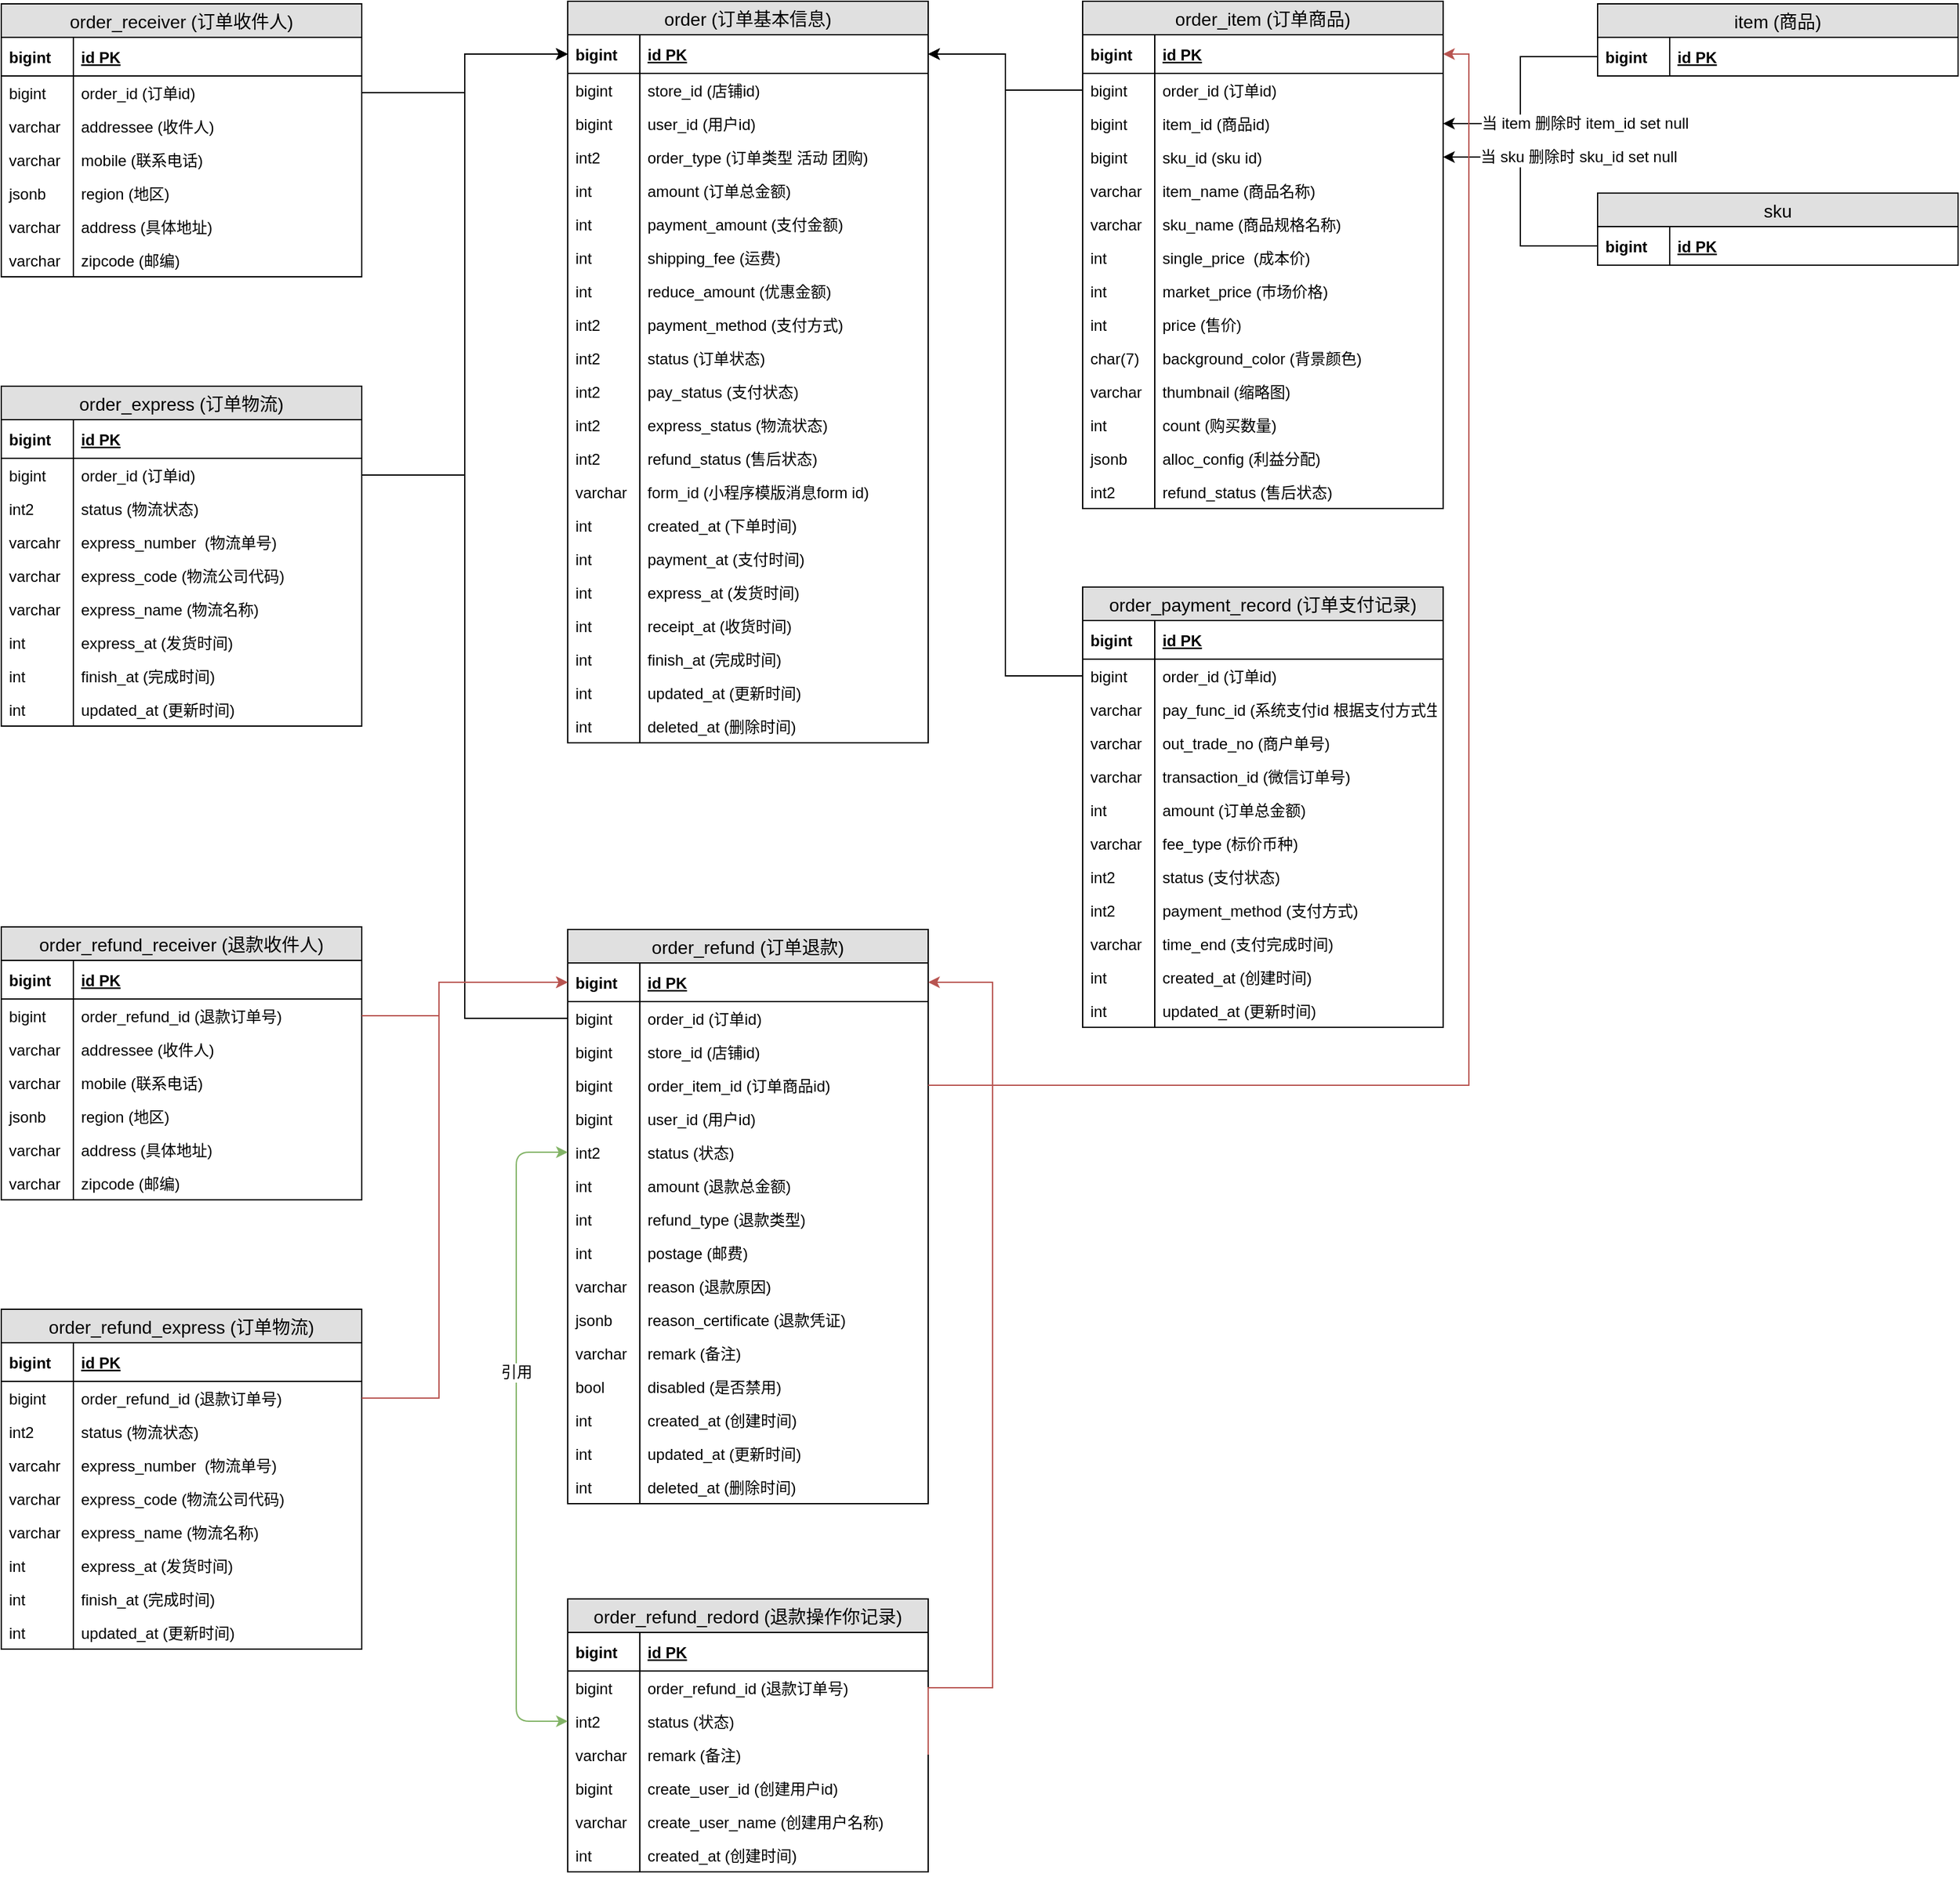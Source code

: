 <mxfile version="10.9.0" type="github"><diagram id="6Z4-kFz3CPuQrP3h0tBV" name="ç¬¬ 1 é¡µ"><mxGraphModel dx="2225" dy="796" grid="1" gridSize="10" guides="1" tooltips="1" connect="1" arrows="1" fold="1" page="1" pageScale="1" pageWidth="827" pageHeight="1169" math="0" shadow="0"><root><mxCell id="0"/><mxCell id="1" parent="0"/><mxCell id="w6Spw0afI-KrYOKZwxsW-1" value="order (订单基本信息)" style="swimlane;fontStyle=0;childLayout=stackLayout;horizontal=1;startSize=26;fillColor=#e0e0e0;horizontalStack=0;resizeParent=1;resizeParentMax=0;resizeLast=0;collapsible=1;marginBottom=0;swimlaneFillColor=#ffffff;align=center;fontSize=14;" vertex="1" parent="1"><mxGeometry x="280" y="80" width="280" height="576" as="geometry"/></mxCell><mxCell id="w6Spw0afI-KrYOKZwxsW-2" value="id PK" style="shape=partialRectangle;top=0;left=0;right=0;bottom=1;align=left;verticalAlign=middle;fillColor=none;spacingLeft=60;spacingRight=4;overflow=hidden;rotatable=0;points=[[0,0.5],[1,0.5]];portConstraint=eastwest;dropTarget=0;fontStyle=5;fontSize=12;" vertex="1" parent="w6Spw0afI-KrYOKZwxsW-1"><mxGeometry y="26" width="280" height="30" as="geometry"/></mxCell><mxCell id="w6Spw0afI-KrYOKZwxsW-3" value="bigint" style="shape=partialRectangle;fontStyle=1;top=0;left=0;bottom=0;fillColor=none;align=left;verticalAlign=middle;spacingLeft=4;spacingRight=4;overflow=hidden;rotatable=0;points=[];portConstraint=eastwest;part=1;fontSize=12;" vertex="1" connectable="0" parent="w6Spw0afI-KrYOKZwxsW-2"><mxGeometry width="56" height="30" as="geometry"/></mxCell><mxCell id="w6Spw0afI-KrYOKZwxsW-4" value="store_id (店铺id)" style="shape=partialRectangle;top=0;left=0;right=0;bottom=0;align=left;verticalAlign=top;fillColor=none;spacingLeft=60;spacingRight=4;overflow=hidden;rotatable=0;points=[[0,0.5],[1,0.5]];portConstraint=eastwest;dropTarget=0;fontSize=12;" vertex="1" parent="w6Spw0afI-KrYOKZwxsW-1"><mxGeometry y="56" width="280" height="26" as="geometry"/></mxCell><mxCell id="w6Spw0afI-KrYOKZwxsW-5" value="bigint" style="shape=partialRectangle;top=0;left=0;bottom=0;fillColor=none;align=left;verticalAlign=top;spacingLeft=4;spacingRight=4;overflow=hidden;rotatable=0;points=[];portConstraint=eastwest;part=1;fontSize=12;" vertex="1" connectable="0" parent="w6Spw0afI-KrYOKZwxsW-4"><mxGeometry width="56" height="26" as="geometry"/></mxCell><mxCell id="w6Spw0afI-KrYOKZwxsW-32" value="user_id (用户id)" style="shape=partialRectangle;top=0;left=0;right=0;bottom=0;align=left;verticalAlign=top;fillColor=none;spacingLeft=60;spacingRight=4;overflow=hidden;rotatable=0;points=[[0,0.5],[1,0.5]];portConstraint=eastwest;dropTarget=0;fontSize=12;" vertex="1" parent="w6Spw0afI-KrYOKZwxsW-1"><mxGeometry y="82" width="280" height="26" as="geometry"/></mxCell><mxCell id="w6Spw0afI-KrYOKZwxsW-33" value="bigint" style="shape=partialRectangle;top=0;left=0;bottom=0;fillColor=none;align=left;verticalAlign=top;spacingLeft=4;spacingRight=4;overflow=hidden;rotatable=0;points=[];portConstraint=eastwest;part=1;fontSize=12;" vertex="1" connectable="0" parent="w6Spw0afI-KrYOKZwxsW-32"><mxGeometry width="56" height="26" as="geometry"/></mxCell><mxCell id="w6Spw0afI-KrYOKZwxsW-68" value="order_type (订单类型 活动 团购)" style="shape=partialRectangle;top=0;left=0;right=0;bottom=0;align=left;verticalAlign=top;fillColor=none;spacingLeft=60;spacingRight=4;overflow=hidden;rotatable=0;points=[[0,0.5],[1,0.5]];portConstraint=eastwest;dropTarget=0;fontSize=12;" vertex="1" parent="w6Spw0afI-KrYOKZwxsW-1"><mxGeometry y="108" width="280" height="26" as="geometry"/></mxCell><mxCell id="w6Spw0afI-KrYOKZwxsW-69" value="int2" style="shape=partialRectangle;top=0;left=0;bottom=0;fillColor=none;align=left;verticalAlign=top;spacingLeft=4;spacingRight=4;overflow=hidden;rotatable=0;points=[];portConstraint=eastwest;part=1;fontSize=12;" vertex="1" connectable="0" parent="w6Spw0afI-KrYOKZwxsW-68"><mxGeometry width="56" height="26" as="geometry"/></mxCell><mxCell id="w6Spw0afI-KrYOKZwxsW-20" value="amount (订单总金额)" style="shape=partialRectangle;top=0;left=0;right=0;bottom=0;align=left;verticalAlign=top;fillColor=none;spacingLeft=60;spacingRight=4;overflow=hidden;rotatable=0;points=[[0,0.5],[1,0.5]];portConstraint=eastwest;dropTarget=0;fontSize=12;" vertex="1" parent="w6Spw0afI-KrYOKZwxsW-1"><mxGeometry y="134" width="280" height="26" as="geometry"/></mxCell><mxCell id="w6Spw0afI-KrYOKZwxsW-21" value="int" style="shape=partialRectangle;top=0;left=0;bottom=0;fillColor=none;align=left;verticalAlign=top;spacingLeft=4;spacingRight=4;overflow=hidden;rotatable=0;points=[];portConstraint=eastwest;part=1;fontSize=12;" vertex="1" connectable="0" parent="w6Spw0afI-KrYOKZwxsW-20"><mxGeometry width="56" height="26" as="geometry"/></mxCell><mxCell id="w6Spw0afI-KrYOKZwxsW-36" value="payment_amount (支付金额)" style="shape=partialRectangle;top=0;left=0;right=0;bottom=0;align=left;verticalAlign=top;fillColor=none;spacingLeft=60;spacingRight=4;overflow=hidden;rotatable=0;points=[[0,0.5],[1,0.5]];portConstraint=eastwest;dropTarget=0;fontSize=12;" vertex="1" parent="w6Spw0afI-KrYOKZwxsW-1"><mxGeometry y="160" width="280" height="26" as="geometry"/></mxCell><mxCell id="w6Spw0afI-KrYOKZwxsW-37" value="int" style="shape=partialRectangle;top=0;left=0;bottom=0;fillColor=none;align=left;verticalAlign=top;spacingLeft=4;spacingRight=4;overflow=hidden;rotatable=0;points=[];portConstraint=eastwest;part=1;fontSize=12;" vertex="1" connectable="0" parent="w6Spw0afI-KrYOKZwxsW-36"><mxGeometry width="56" height="26" as="geometry"/></mxCell><mxCell id="w6Spw0afI-KrYOKZwxsW-38" value="shipping_fee (运费)" style="shape=partialRectangle;top=0;left=0;right=0;bottom=0;align=left;verticalAlign=top;fillColor=none;spacingLeft=60;spacingRight=4;overflow=hidden;rotatable=0;points=[[0,0.5],[1,0.5]];portConstraint=eastwest;dropTarget=0;fontSize=12;" vertex="1" parent="w6Spw0afI-KrYOKZwxsW-1"><mxGeometry y="186" width="280" height="26" as="geometry"/></mxCell><mxCell id="w6Spw0afI-KrYOKZwxsW-39" value="int" style="shape=partialRectangle;top=0;left=0;bottom=0;fillColor=none;align=left;verticalAlign=top;spacingLeft=4;spacingRight=4;overflow=hidden;rotatable=0;points=[];portConstraint=eastwest;part=1;fontSize=12;" vertex="1" connectable="0" parent="w6Spw0afI-KrYOKZwxsW-38"><mxGeometry width="56" height="26" as="geometry"/></mxCell><mxCell id="w6Spw0afI-KrYOKZwxsW-40" value="reduce_amount (优惠金额)" style="shape=partialRectangle;top=0;left=0;right=0;bottom=0;align=left;verticalAlign=top;fillColor=none;spacingLeft=60;spacingRight=4;overflow=hidden;rotatable=0;points=[[0,0.5],[1,0.5]];portConstraint=eastwest;dropTarget=0;fontSize=12;" vertex="1" parent="w6Spw0afI-KrYOKZwxsW-1"><mxGeometry y="212" width="280" height="26" as="geometry"/></mxCell><mxCell id="w6Spw0afI-KrYOKZwxsW-41" value="int" style="shape=partialRectangle;top=0;left=0;bottom=0;fillColor=none;align=left;verticalAlign=top;spacingLeft=4;spacingRight=4;overflow=hidden;rotatable=0;points=[];portConstraint=eastwest;part=1;fontSize=12;" vertex="1" connectable="0" parent="w6Spw0afI-KrYOKZwxsW-40"><mxGeometry width="56" height="26" as="geometry"/></mxCell><mxCell id="w6Spw0afI-KrYOKZwxsW-14" value="payment_method (支付方式)" style="shape=partialRectangle;top=0;left=0;right=0;bottom=0;align=left;verticalAlign=top;fillColor=none;spacingLeft=60;spacingRight=4;overflow=hidden;rotatable=0;points=[[0,0.5],[1,0.5]];portConstraint=eastwest;dropTarget=0;fontSize=12;" vertex="1" parent="w6Spw0afI-KrYOKZwxsW-1"><mxGeometry y="238" width="280" height="26" as="geometry"/></mxCell><mxCell id="w6Spw0afI-KrYOKZwxsW-15" value="int2" style="shape=partialRectangle;top=0;left=0;bottom=0;fillColor=none;align=left;verticalAlign=top;spacingLeft=4;spacingRight=4;overflow=hidden;rotatable=0;points=[];portConstraint=eastwest;part=1;fontSize=12;" vertex="1" connectable="0" parent="w6Spw0afI-KrYOKZwxsW-14"><mxGeometry width="56" height="26" as="geometry"/></mxCell><mxCell id="w6Spw0afI-KrYOKZwxsW-34" value="status (订单状态)" style="shape=partialRectangle;top=0;left=0;right=0;bottom=0;align=left;verticalAlign=top;fillColor=none;spacingLeft=60;spacingRight=4;overflow=hidden;rotatable=0;points=[[0,0.5],[1,0.5]];portConstraint=eastwest;dropTarget=0;fontSize=12;" vertex="1" parent="w6Spw0afI-KrYOKZwxsW-1"><mxGeometry y="264" width="280" height="26" as="geometry"/></mxCell><mxCell id="w6Spw0afI-KrYOKZwxsW-35" value="int2" style="shape=partialRectangle;top=0;left=0;bottom=0;fillColor=none;align=left;verticalAlign=top;spacingLeft=4;spacingRight=4;overflow=hidden;rotatable=0;points=[];portConstraint=eastwest;part=1;fontSize=12;" vertex="1" connectable="0" parent="w6Spw0afI-KrYOKZwxsW-34"><mxGeometry width="56" height="26" as="geometry"/></mxCell><mxCell id="w6Spw0afI-KrYOKZwxsW-16" value="pay_status (支付状态)" style="shape=partialRectangle;top=0;left=0;right=0;bottom=0;align=left;verticalAlign=top;fillColor=none;spacingLeft=60;spacingRight=4;overflow=hidden;rotatable=0;points=[[0,0.5],[1,0.5]];portConstraint=eastwest;dropTarget=0;fontSize=12;" vertex="1" parent="w6Spw0afI-KrYOKZwxsW-1"><mxGeometry y="290" width="280" height="26" as="geometry"/></mxCell><mxCell id="w6Spw0afI-KrYOKZwxsW-17" value="int2" style="shape=partialRectangle;top=0;left=0;bottom=0;fillColor=none;align=left;verticalAlign=top;spacingLeft=4;spacingRight=4;overflow=hidden;rotatable=0;points=[];portConstraint=eastwest;part=1;fontSize=12;" vertex="1" connectable="0" parent="w6Spw0afI-KrYOKZwxsW-16"><mxGeometry width="56" height="26" as="geometry"/></mxCell><mxCell id="w6Spw0afI-KrYOKZwxsW-18" value="express_status (物流状态)" style="shape=partialRectangle;top=0;left=0;right=0;bottom=0;align=left;verticalAlign=top;fillColor=none;spacingLeft=60;spacingRight=4;overflow=hidden;rotatable=0;points=[[0,0.5],[1,0.5]];portConstraint=eastwest;dropTarget=0;fontSize=12;" vertex="1" parent="w6Spw0afI-KrYOKZwxsW-1"><mxGeometry y="316" width="280" height="26" as="geometry"/></mxCell><mxCell id="w6Spw0afI-KrYOKZwxsW-19" value="int2" style="shape=partialRectangle;top=0;left=0;bottom=0;fillColor=none;align=left;verticalAlign=top;spacingLeft=4;spacingRight=4;overflow=hidden;rotatable=0;points=[];portConstraint=eastwest;part=1;fontSize=12;" vertex="1" connectable="0" parent="w6Spw0afI-KrYOKZwxsW-18"><mxGeometry width="56" height="26" as="geometry"/></mxCell><mxCell id="w6Spw0afI-KrYOKZwxsW-30" value="refund_status (售后状态)" style="shape=partialRectangle;top=0;left=0;right=0;bottom=0;align=left;verticalAlign=top;fillColor=none;spacingLeft=60;spacingRight=4;overflow=hidden;rotatable=0;points=[[0,0.5],[1,0.5]];portConstraint=eastwest;dropTarget=0;fontSize=12;" vertex="1" parent="w6Spw0afI-KrYOKZwxsW-1"><mxGeometry y="342" width="280" height="26" as="geometry"/></mxCell><mxCell id="w6Spw0afI-KrYOKZwxsW-31" value="int2" style="shape=partialRectangle;top=0;left=0;bottom=0;fillColor=none;align=left;verticalAlign=top;spacingLeft=4;spacingRight=4;overflow=hidden;rotatable=0;points=[];portConstraint=eastwest;part=1;fontSize=12;" vertex="1" connectable="0" parent="w6Spw0afI-KrYOKZwxsW-30"><mxGeometry width="56" height="26" as="geometry"/></mxCell><mxCell id="w6Spw0afI-KrYOKZwxsW-79" value="form_id (小程序模版消息form id)" style="shape=partialRectangle;top=0;left=0;right=0;bottom=0;align=left;verticalAlign=top;fillColor=none;spacingLeft=60;spacingRight=4;overflow=hidden;rotatable=0;points=[[0,0.5],[1,0.5]];portConstraint=eastwest;dropTarget=0;fontSize=12;" vertex="1" parent="w6Spw0afI-KrYOKZwxsW-1"><mxGeometry y="368" width="280" height="26" as="geometry"/></mxCell><mxCell id="w6Spw0afI-KrYOKZwxsW-80" value="varchar" style="shape=partialRectangle;top=0;left=0;bottom=0;fillColor=none;align=left;verticalAlign=top;spacingLeft=4;spacingRight=4;overflow=hidden;rotatable=0;points=[];portConstraint=eastwest;part=1;fontSize=12;" vertex="1" connectable="0" parent="w6Spw0afI-KrYOKZwxsW-79"><mxGeometry width="56" height="26" as="geometry"/></mxCell><mxCell id="w6Spw0afI-KrYOKZwxsW-8" value="created_at (下单时间)" style="shape=partialRectangle;top=0;left=0;right=0;bottom=0;align=left;verticalAlign=top;fillColor=none;spacingLeft=60;spacingRight=4;overflow=hidden;rotatable=0;points=[[0,0.5],[1,0.5]];portConstraint=eastwest;dropTarget=0;fontSize=12;" vertex="1" parent="w6Spw0afI-KrYOKZwxsW-1"><mxGeometry y="394" width="280" height="26" as="geometry"/></mxCell><mxCell id="w6Spw0afI-KrYOKZwxsW-9" value="int" style="shape=partialRectangle;top=0;left=0;bottom=0;fillColor=none;align=left;verticalAlign=top;spacingLeft=4;spacingRight=4;overflow=hidden;rotatable=0;points=[];portConstraint=eastwest;part=1;fontSize=12;" vertex="1" connectable="0" parent="w6Spw0afI-KrYOKZwxsW-8"><mxGeometry width="56" height="26" as="geometry"/></mxCell><mxCell id="w6Spw0afI-KrYOKZwxsW-22" value="payment_at (支付时间)" style="shape=partialRectangle;top=0;left=0;right=0;bottom=0;align=left;verticalAlign=top;fillColor=none;spacingLeft=60;spacingRight=4;overflow=hidden;rotatable=0;points=[[0,0.5],[1,0.5]];portConstraint=eastwest;dropTarget=0;fontSize=12;" vertex="1" parent="w6Spw0afI-KrYOKZwxsW-1"><mxGeometry y="420" width="280" height="26" as="geometry"/></mxCell><mxCell id="w6Spw0afI-KrYOKZwxsW-23" value="int" style="shape=partialRectangle;top=0;left=0;bottom=0;fillColor=none;align=left;verticalAlign=top;spacingLeft=4;spacingRight=4;overflow=hidden;rotatable=0;points=[];portConstraint=eastwest;part=1;fontSize=12;" vertex="1" connectable="0" parent="w6Spw0afI-KrYOKZwxsW-22"><mxGeometry width="56" height="26" as="geometry"/></mxCell><mxCell id="w6Spw0afI-KrYOKZwxsW-24" value="express_at (发货时间)" style="shape=partialRectangle;top=0;left=0;right=0;bottom=0;align=left;verticalAlign=top;fillColor=none;spacingLeft=60;spacingRight=4;overflow=hidden;rotatable=0;points=[[0,0.5],[1,0.5]];portConstraint=eastwest;dropTarget=0;fontSize=12;" vertex="1" parent="w6Spw0afI-KrYOKZwxsW-1"><mxGeometry y="446" width="280" height="26" as="geometry"/></mxCell><mxCell id="w6Spw0afI-KrYOKZwxsW-25" value="int" style="shape=partialRectangle;top=0;left=0;bottom=0;fillColor=none;align=left;verticalAlign=top;spacingLeft=4;spacingRight=4;overflow=hidden;rotatable=0;points=[];portConstraint=eastwest;part=1;fontSize=12;" vertex="1" connectable="0" parent="w6Spw0afI-KrYOKZwxsW-24"><mxGeometry width="56" height="26" as="geometry"/></mxCell><mxCell id="w6Spw0afI-KrYOKZwxsW-28" value="receipt_at (收货时间)" style="shape=partialRectangle;top=0;left=0;right=0;bottom=0;align=left;verticalAlign=top;fillColor=none;spacingLeft=60;spacingRight=4;overflow=hidden;rotatable=0;points=[[0,0.5],[1,0.5]];portConstraint=eastwest;dropTarget=0;fontSize=12;" vertex="1" parent="w6Spw0afI-KrYOKZwxsW-1"><mxGeometry y="472" width="280" height="26" as="geometry"/></mxCell><mxCell id="w6Spw0afI-KrYOKZwxsW-29" value="int" style="shape=partialRectangle;top=0;left=0;bottom=0;fillColor=none;align=left;verticalAlign=top;spacingLeft=4;spacingRight=4;overflow=hidden;rotatable=0;points=[];portConstraint=eastwest;part=1;fontSize=12;" vertex="1" connectable="0" parent="w6Spw0afI-KrYOKZwxsW-28"><mxGeometry width="56" height="26" as="geometry"/></mxCell><mxCell id="w6Spw0afI-KrYOKZwxsW-26" value="finish_at (完成时间)" style="shape=partialRectangle;top=0;left=0;right=0;bottom=0;align=left;verticalAlign=top;fillColor=none;spacingLeft=60;spacingRight=4;overflow=hidden;rotatable=0;points=[[0,0.5],[1,0.5]];portConstraint=eastwest;dropTarget=0;fontSize=12;" vertex="1" parent="w6Spw0afI-KrYOKZwxsW-1"><mxGeometry y="498" width="280" height="26" as="geometry"/></mxCell><mxCell id="w6Spw0afI-KrYOKZwxsW-27" value="int" style="shape=partialRectangle;top=0;left=0;bottom=0;fillColor=none;align=left;verticalAlign=top;spacingLeft=4;spacingRight=4;overflow=hidden;rotatable=0;points=[];portConstraint=eastwest;part=1;fontSize=12;" vertex="1" connectable="0" parent="w6Spw0afI-KrYOKZwxsW-26"><mxGeometry width="56" height="26" as="geometry"/></mxCell><mxCell id="w6Spw0afI-KrYOKZwxsW-10" value="updated_at (更新时间)" style="shape=partialRectangle;top=0;left=0;right=0;bottom=0;align=left;verticalAlign=top;fillColor=none;spacingLeft=60;spacingRight=4;overflow=hidden;rotatable=0;points=[[0,0.5],[1,0.5]];portConstraint=eastwest;dropTarget=0;fontSize=12;" vertex="1" parent="w6Spw0afI-KrYOKZwxsW-1"><mxGeometry y="524" width="280" height="26" as="geometry"/></mxCell><mxCell id="w6Spw0afI-KrYOKZwxsW-11" value="int" style="shape=partialRectangle;top=0;left=0;bottom=0;fillColor=none;align=left;verticalAlign=top;spacingLeft=4;spacingRight=4;overflow=hidden;rotatable=0;points=[];portConstraint=eastwest;part=1;fontSize=12;" vertex="1" connectable="0" parent="w6Spw0afI-KrYOKZwxsW-10"><mxGeometry width="56" height="26" as="geometry"/></mxCell><mxCell id="w6Spw0afI-KrYOKZwxsW-12" value="deleted_at (删除时间)" style="shape=partialRectangle;top=0;left=0;right=0;bottom=0;align=left;verticalAlign=top;fillColor=none;spacingLeft=60;spacingRight=4;overflow=hidden;rotatable=0;points=[[0,0.5],[1,0.5]];portConstraint=eastwest;dropTarget=0;fontSize=12;" vertex="1" parent="w6Spw0afI-KrYOKZwxsW-1"><mxGeometry y="550" width="280" height="26" as="geometry"/></mxCell><mxCell id="w6Spw0afI-KrYOKZwxsW-13" value="int" style="shape=partialRectangle;top=0;left=0;bottom=0;fillColor=none;align=left;verticalAlign=top;spacingLeft=4;spacingRight=4;overflow=hidden;rotatable=0;points=[];portConstraint=eastwest;part=1;fontSize=12;" vertex="1" connectable="0" parent="w6Spw0afI-KrYOKZwxsW-12"><mxGeometry width="56" height="26" as="geometry"/></mxCell><mxCell id="w6Spw0afI-KrYOKZwxsW-42" value="order_receiver (订单收件人)" style="swimlane;fontStyle=0;childLayout=stackLayout;horizontal=1;startSize=26;fillColor=#e0e0e0;horizontalStack=0;resizeParent=1;resizeParentMax=0;resizeLast=0;collapsible=1;marginBottom=0;swimlaneFillColor=#ffffff;align=center;fontSize=14;" vertex="1" parent="1"><mxGeometry x="-160" y="82" width="280" height="212" as="geometry"/></mxCell><mxCell id="w6Spw0afI-KrYOKZwxsW-43" value="id PK" style="shape=partialRectangle;top=0;left=0;right=0;bottom=1;align=left;verticalAlign=middle;fillColor=none;spacingLeft=60;spacingRight=4;overflow=hidden;rotatable=0;points=[[0,0.5],[1,0.5]];portConstraint=eastwest;dropTarget=0;fontStyle=5;fontSize=12;" vertex="1" parent="w6Spw0afI-KrYOKZwxsW-42"><mxGeometry y="26" width="280" height="30" as="geometry"/></mxCell><mxCell id="w6Spw0afI-KrYOKZwxsW-44" value="bigint" style="shape=partialRectangle;fontStyle=1;top=0;left=0;bottom=0;fillColor=none;align=left;verticalAlign=middle;spacingLeft=4;spacingRight=4;overflow=hidden;rotatable=0;points=[];portConstraint=eastwest;part=1;fontSize=12;" vertex="1" connectable="0" parent="w6Spw0afI-KrYOKZwxsW-43"><mxGeometry width="56" height="30" as="geometry"/></mxCell><mxCell id="w6Spw0afI-KrYOKZwxsW-45" value="order_id (订单id)" style="shape=partialRectangle;top=0;left=0;right=0;bottom=0;align=left;verticalAlign=top;fillColor=none;spacingLeft=60;spacingRight=4;overflow=hidden;rotatable=0;points=[[0,0.5],[1,0.5]];portConstraint=eastwest;dropTarget=0;fontSize=12;" vertex="1" parent="w6Spw0afI-KrYOKZwxsW-42"><mxGeometry y="56" width="280" height="26" as="geometry"/></mxCell><mxCell id="w6Spw0afI-KrYOKZwxsW-46" value="bigint" style="shape=partialRectangle;top=0;left=0;bottom=0;fillColor=none;align=left;verticalAlign=top;spacingLeft=4;spacingRight=4;overflow=hidden;rotatable=0;points=[];portConstraint=eastwest;part=1;fontSize=12;" vertex="1" connectable="0" parent="w6Spw0afI-KrYOKZwxsW-45"><mxGeometry width="56" height="26" as="geometry"/></mxCell><mxCell id="w6Spw0afI-KrYOKZwxsW-47" value="addressee (收件人)" style="shape=partialRectangle;top=0;left=0;right=0;bottom=0;align=left;verticalAlign=top;fillColor=none;spacingLeft=60;spacingRight=4;overflow=hidden;rotatable=0;points=[[0,0.5],[1,0.5]];portConstraint=eastwest;dropTarget=0;fontSize=12;" vertex="1" parent="w6Spw0afI-KrYOKZwxsW-42"><mxGeometry y="82" width="280" height="26" as="geometry"/></mxCell><mxCell id="w6Spw0afI-KrYOKZwxsW-48" value="varchar" style="shape=partialRectangle;top=0;left=0;bottom=0;fillColor=none;align=left;verticalAlign=top;spacingLeft=4;spacingRight=4;overflow=hidden;rotatable=0;points=[];portConstraint=eastwest;part=1;fontSize=12;" vertex="1" connectable="0" parent="w6Spw0afI-KrYOKZwxsW-47"><mxGeometry width="56" height="26" as="geometry"/></mxCell><mxCell id="w6Spw0afI-KrYOKZwxsW-71" value="mobile (联系电话)" style="shape=partialRectangle;top=0;left=0;right=0;bottom=0;align=left;verticalAlign=top;fillColor=none;spacingLeft=60;spacingRight=4;overflow=hidden;rotatable=0;points=[[0,0.5],[1,0.5]];portConstraint=eastwest;dropTarget=0;fontSize=12;" vertex="1" parent="w6Spw0afI-KrYOKZwxsW-42"><mxGeometry y="108" width="280" height="26" as="geometry"/></mxCell><mxCell id="w6Spw0afI-KrYOKZwxsW-72" value="varchar" style="shape=partialRectangle;top=0;left=0;bottom=0;fillColor=none;align=left;verticalAlign=top;spacingLeft=4;spacingRight=4;overflow=hidden;rotatable=0;points=[];portConstraint=eastwest;part=1;fontSize=12;" vertex="1" connectable="0" parent="w6Spw0afI-KrYOKZwxsW-71"><mxGeometry width="56" height="26" as="geometry"/></mxCell><mxCell id="w6Spw0afI-KrYOKZwxsW-73" value="region (地区)" style="shape=partialRectangle;top=0;left=0;right=0;bottom=0;align=left;verticalAlign=top;fillColor=none;spacingLeft=60;spacingRight=4;overflow=hidden;rotatable=0;points=[[0,0.5],[1,0.5]];portConstraint=eastwest;dropTarget=0;fontSize=12;" vertex="1" parent="w6Spw0afI-KrYOKZwxsW-42"><mxGeometry y="134" width="280" height="26" as="geometry"/></mxCell><mxCell id="w6Spw0afI-KrYOKZwxsW-74" value="jsonb" style="shape=partialRectangle;top=0;left=0;bottom=0;fillColor=none;align=left;verticalAlign=top;spacingLeft=4;spacingRight=4;overflow=hidden;rotatable=0;points=[];portConstraint=eastwest;part=1;fontSize=12;" vertex="1" connectable="0" parent="w6Spw0afI-KrYOKZwxsW-73"><mxGeometry width="56" height="26" as="geometry"/></mxCell><mxCell id="w6Spw0afI-KrYOKZwxsW-75" value="address (具体地址)" style="shape=partialRectangle;top=0;left=0;right=0;bottom=0;align=left;verticalAlign=top;fillColor=none;spacingLeft=60;spacingRight=4;overflow=hidden;rotatable=0;points=[[0,0.5],[1,0.5]];portConstraint=eastwest;dropTarget=0;fontSize=12;" vertex="1" parent="w6Spw0afI-KrYOKZwxsW-42"><mxGeometry y="160" width="280" height="26" as="geometry"/></mxCell><mxCell id="w6Spw0afI-KrYOKZwxsW-76" value="varchar" style="shape=partialRectangle;top=0;left=0;bottom=0;fillColor=none;align=left;verticalAlign=top;spacingLeft=4;spacingRight=4;overflow=hidden;rotatable=0;points=[];portConstraint=eastwest;part=1;fontSize=12;" vertex="1" connectable="0" parent="w6Spw0afI-KrYOKZwxsW-75"><mxGeometry width="56" height="26" as="geometry"/></mxCell><mxCell id="w6Spw0afI-KrYOKZwxsW-77" value="zipcode (邮编)" style="shape=partialRectangle;top=0;left=0;right=0;bottom=0;align=left;verticalAlign=top;fillColor=none;spacingLeft=60;spacingRight=4;overflow=hidden;rotatable=0;points=[[0,0.5],[1,0.5]];portConstraint=eastwest;dropTarget=0;fontSize=12;" vertex="1" parent="w6Spw0afI-KrYOKZwxsW-42"><mxGeometry y="186" width="280" height="26" as="geometry"/></mxCell><mxCell id="w6Spw0afI-KrYOKZwxsW-78" value="varchar" style="shape=partialRectangle;top=0;left=0;bottom=0;fillColor=none;align=left;verticalAlign=top;spacingLeft=4;spacingRight=4;overflow=hidden;rotatable=0;points=[];portConstraint=eastwest;part=1;fontSize=12;" vertex="1" connectable="0" parent="w6Spw0afI-KrYOKZwxsW-77"><mxGeometry width="56" height="26" as="geometry"/></mxCell><mxCell id="w6Spw0afI-KrYOKZwxsW-55" value="order_item (订单商品)" style="swimlane;fontStyle=0;childLayout=stackLayout;horizontal=1;startSize=26;fillColor=#e0e0e0;horizontalStack=0;resizeParent=1;resizeParentMax=0;resizeLast=0;collapsible=1;marginBottom=0;swimlaneFillColor=#ffffff;align=center;fontSize=14;" vertex="1" parent="1"><mxGeometry x="680" y="80" width="280" height="394" as="geometry"/></mxCell><mxCell id="w6Spw0afI-KrYOKZwxsW-56" value="id PK" style="shape=partialRectangle;top=0;left=0;right=0;bottom=1;align=left;verticalAlign=middle;fillColor=none;spacingLeft=60;spacingRight=4;overflow=hidden;rotatable=0;points=[[0,0.5],[1,0.5]];portConstraint=eastwest;dropTarget=0;fontStyle=5;fontSize=12;" vertex="1" parent="w6Spw0afI-KrYOKZwxsW-55"><mxGeometry y="26" width="280" height="30" as="geometry"/></mxCell><mxCell id="w6Spw0afI-KrYOKZwxsW-57" value="bigint" style="shape=partialRectangle;fontStyle=1;top=0;left=0;bottom=0;fillColor=none;align=left;verticalAlign=middle;spacingLeft=4;spacingRight=4;overflow=hidden;rotatable=0;points=[];portConstraint=eastwest;part=1;fontSize=12;" vertex="1" connectable="0" parent="w6Spw0afI-KrYOKZwxsW-56"><mxGeometry width="56" height="30" as="geometry"/></mxCell><mxCell id="w6Spw0afI-KrYOKZwxsW-93" value="order_id (订单id)" style="shape=partialRectangle;top=0;left=0;right=0;bottom=0;align=left;verticalAlign=top;fillColor=none;spacingLeft=60;spacingRight=4;overflow=hidden;rotatable=0;points=[[0,0.5],[1,0.5]];portConstraint=eastwest;dropTarget=0;fontSize=12;" vertex="1" parent="w6Spw0afI-KrYOKZwxsW-55"><mxGeometry y="56" width="280" height="26" as="geometry"/></mxCell><mxCell id="w6Spw0afI-KrYOKZwxsW-94" value="bigint" style="shape=partialRectangle;top=0;left=0;bottom=0;fillColor=none;align=left;verticalAlign=top;spacingLeft=4;spacingRight=4;overflow=hidden;rotatable=0;points=[];portConstraint=eastwest;part=1;fontSize=12;" vertex="1" connectable="0" parent="w6Spw0afI-KrYOKZwxsW-93"><mxGeometry width="56" height="26" as="geometry"/></mxCell><mxCell id="w6Spw0afI-KrYOKZwxsW-58" value="item_id (商品id)" style="shape=partialRectangle;top=0;left=0;right=0;bottom=0;align=left;verticalAlign=top;fillColor=none;spacingLeft=60;spacingRight=4;overflow=hidden;rotatable=0;points=[[0,0.5],[1,0.5]];portConstraint=eastwest;dropTarget=0;fontSize=12;" vertex="1" parent="w6Spw0afI-KrYOKZwxsW-55"><mxGeometry y="82" width="280" height="26" as="geometry"/></mxCell><mxCell id="w6Spw0afI-KrYOKZwxsW-59" value="bigint" style="shape=partialRectangle;top=0;left=0;bottom=0;fillColor=none;align=left;verticalAlign=top;spacingLeft=4;spacingRight=4;overflow=hidden;rotatable=0;points=[];portConstraint=eastwest;part=1;fontSize=12;" vertex="1" connectable="0" parent="w6Spw0afI-KrYOKZwxsW-58"><mxGeometry width="56" height="26" as="geometry"/></mxCell><mxCell id="w6Spw0afI-KrYOKZwxsW-96" value="sku_id (sku id)" style="shape=partialRectangle;top=0;left=0;right=0;bottom=0;align=left;verticalAlign=top;fillColor=none;spacingLeft=60;spacingRight=4;overflow=hidden;rotatable=0;points=[[0,0.5],[1,0.5]];portConstraint=eastwest;dropTarget=0;fontSize=12;" vertex="1" parent="w6Spw0afI-KrYOKZwxsW-55"><mxGeometry y="108" width="280" height="26" as="geometry"/></mxCell><mxCell id="w6Spw0afI-KrYOKZwxsW-97" value="bigint" style="shape=partialRectangle;top=0;left=0;bottom=0;fillColor=none;align=left;verticalAlign=top;spacingLeft=4;spacingRight=4;overflow=hidden;rotatable=0;points=[];portConstraint=eastwest;part=1;fontSize=12;" vertex="1" connectable="0" parent="w6Spw0afI-KrYOKZwxsW-96"><mxGeometry width="56" height="26" as="geometry"/></mxCell><mxCell id="w6Spw0afI-KrYOKZwxsW-98" value="item_name (商品名称)" style="shape=partialRectangle;top=0;left=0;right=0;bottom=0;align=left;verticalAlign=top;fillColor=none;spacingLeft=60;spacingRight=4;overflow=hidden;rotatable=0;points=[[0,0.5],[1,0.5]];portConstraint=eastwest;dropTarget=0;fontSize=12;" vertex="1" parent="w6Spw0afI-KrYOKZwxsW-55"><mxGeometry y="134" width="280" height="26" as="geometry"/></mxCell><mxCell id="w6Spw0afI-KrYOKZwxsW-99" value="varchar" style="shape=partialRectangle;top=0;left=0;bottom=0;fillColor=none;align=left;verticalAlign=top;spacingLeft=4;spacingRight=4;overflow=hidden;rotatable=0;points=[];portConstraint=eastwest;part=1;fontSize=12;" vertex="1" connectable="0" parent="w6Spw0afI-KrYOKZwxsW-98"><mxGeometry width="56" height="26" as="geometry"/></mxCell><mxCell id="w6Spw0afI-KrYOKZwxsW-100" value="sku_name (商品规格名称)" style="shape=partialRectangle;top=0;left=0;right=0;bottom=0;align=left;verticalAlign=top;fillColor=none;spacingLeft=60;spacingRight=4;overflow=hidden;rotatable=0;points=[[0,0.5],[1,0.5]];portConstraint=eastwest;dropTarget=0;fontSize=12;" vertex="1" parent="w6Spw0afI-KrYOKZwxsW-55"><mxGeometry y="160" width="280" height="26" as="geometry"/></mxCell><mxCell id="w6Spw0afI-KrYOKZwxsW-101" value="varchar" style="shape=partialRectangle;top=0;left=0;bottom=0;fillColor=none;align=left;verticalAlign=top;spacingLeft=4;spacingRight=4;overflow=hidden;rotatable=0;points=[];portConstraint=eastwest;part=1;fontSize=12;" vertex="1" connectable="0" parent="w6Spw0afI-KrYOKZwxsW-100"><mxGeometry width="56" height="26" as="geometry"/></mxCell><mxCell id="w6Spw0afI-KrYOKZwxsW-91" value="single_price  (成本价)" style="shape=partialRectangle;top=0;left=0;right=0;bottom=0;align=left;verticalAlign=top;fillColor=none;spacingLeft=60;spacingRight=4;overflow=hidden;rotatable=0;points=[[0,0.5],[1,0.5]];portConstraint=eastwest;dropTarget=0;fontSize=12;" vertex="1" parent="w6Spw0afI-KrYOKZwxsW-55"><mxGeometry y="186" width="280" height="26" as="geometry"/></mxCell><mxCell id="w6Spw0afI-KrYOKZwxsW-92" value="int" style="shape=partialRectangle;top=0;left=0;bottom=0;fillColor=none;align=left;verticalAlign=top;spacingLeft=4;spacingRight=4;overflow=hidden;rotatable=0;points=[];portConstraint=eastwest;part=1;fontSize=12;" vertex="1" connectable="0" parent="w6Spw0afI-KrYOKZwxsW-91"><mxGeometry width="56" height="26" as="geometry"/></mxCell><mxCell id="w6Spw0afI-KrYOKZwxsW-89" value="market_price (市场价格)" style="shape=partialRectangle;top=0;left=0;right=0;bottom=0;align=left;verticalAlign=top;fillColor=none;spacingLeft=60;spacingRight=4;overflow=hidden;rotatable=0;points=[[0,0.5],[1,0.5]];portConstraint=eastwest;dropTarget=0;fontSize=12;" vertex="1" parent="w6Spw0afI-KrYOKZwxsW-55"><mxGeometry y="212" width="280" height="26" as="geometry"/></mxCell><mxCell id="w6Spw0afI-KrYOKZwxsW-90" value="int" style="shape=partialRectangle;top=0;left=0;bottom=0;fillColor=none;align=left;verticalAlign=top;spacingLeft=4;spacingRight=4;overflow=hidden;rotatable=0;points=[];portConstraint=eastwest;part=1;fontSize=12;" vertex="1" connectable="0" parent="w6Spw0afI-KrYOKZwxsW-89"><mxGeometry width="56" height="26" as="geometry"/></mxCell><mxCell id="w6Spw0afI-KrYOKZwxsW-87" value="price (售价)" style="shape=partialRectangle;top=0;left=0;right=0;bottom=0;align=left;verticalAlign=top;fillColor=none;spacingLeft=60;spacingRight=4;overflow=hidden;rotatable=0;points=[[0,0.5],[1,0.5]];portConstraint=eastwest;dropTarget=0;fontSize=12;" vertex="1" parent="w6Spw0afI-KrYOKZwxsW-55"><mxGeometry y="238" width="280" height="26" as="geometry"/></mxCell><mxCell id="w6Spw0afI-KrYOKZwxsW-88" value="int" style="shape=partialRectangle;top=0;left=0;bottom=0;fillColor=none;align=left;verticalAlign=top;spacingLeft=4;spacingRight=4;overflow=hidden;rotatable=0;points=[];portConstraint=eastwest;part=1;fontSize=12;" vertex="1" connectable="0" parent="w6Spw0afI-KrYOKZwxsW-87"><mxGeometry width="56" height="26" as="geometry"/></mxCell><mxCell id="w6Spw0afI-KrYOKZwxsW-85" value="background_color (背景颜色)" style="shape=partialRectangle;top=0;left=0;right=0;bottom=0;align=left;verticalAlign=top;fillColor=none;spacingLeft=60;spacingRight=4;overflow=hidden;rotatable=0;points=[[0,0.5],[1,0.5]];portConstraint=eastwest;dropTarget=0;fontSize=12;" vertex="1" parent="w6Spw0afI-KrYOKZwxsW-55"><mxGeometry y="264" width="280" height="26" as="geometry"/></mxCell><mxCell id="w6Spw0afI-KrYOKZwxsW-86" value="char(7)" style="shape=partialRectangle;top=0;left=0;bottom=0;fillColor=none;align=left;verticalAlign=top;spacingLeft=4;spacingRight=4;overflow=hidden;rotatable=0;points=[];portConstraint=eastwest;part=1;fontSize=12;" vertex="1" connectable="0" parent="w6Spw0afI-KrYOKZwxsW-85"><mxGeometry width="56" height="26" as="geometry"/></mxCell><mxCell id="w6Spw0afI-KrYOKZwxsW-83" value="thumbnail (缩略图)" style="shape=partialRectangle;top=0;left=0;right=0;bottom=0;align=left;verticalAlign=top;fillColor=none;spacingLeft=60;spacingRight=4;overflow=hidden;rotatable=0;points=[[0,0.5],[1,0.5]];portConstraint=eastwest;dropTarget=0;fontSize=12;" vertex="1" parent="w6Spw0afI-KrYOKZwxsW-55"><mxGeometry y="290" width="280" height="26" as="geometry"/></mxCell><mxCell id="w6Spw0afI-KrYOKZwxsW-84" value="varchar" style="shape=partialRectangle;top=0;left=0;bottom=0;fillColor=none;align=left;verticalAlign=top;spacingLeft=4;spacingRight=4;overflow=hidden;rotatable=0;points=[];portConstraint=eastwest;part=1;fontSize=12;" vertex="1" connectable="0" parent="w6Spw0afI-KrYOKZwxsW-83"><mxGeometry width="56" height="26" as="geometry"/></mxCell><mxCell id="w6Spw0afI-KrYOKZwxsW-102" value="count (购买数量)" style="shape=partialRectangle;top=0;left=0;right=0;bottom=0;align=left;verticalAlign=top;fillColor=none;spacingLeft=60;spacingRight=4;overflow=hidden;rotatable=0;points=[[0,0.5],[1,0.5]];portConstraint=eastwest;dropTarget=0;fontSize=12;" vertex="1" parent="w6Spw0afI-KrYOKZwxsW-55"><mxGeometry y="316" width="280" height="26" as="geometry"/></mxCell><mxCell id="w6Spw0afI-KrYOKZwxsW-103" value="int" style="shape=partialRectangle;top=0;left=0;bottom=0;fillColor=none;align=left;verticalAlign=top;spacingLeft=4;spacingRight=4;overflow=hidden;rotatable=0;points=[];portConstraint=eastwest;part=1;fontSize=12;" vertex="1" connectable="0" parent="w6Spw0afI-KrYOKZwxsW-102"><mxGeometry width="56" height="26" as="geometry"/></mxCell><mxCell id="w6Spw0afI-KrYOKZwxsW-104" value="alloc_config (利益分配)" style="shape=partialRectangle;top=0;left=0;right=0;bottom=0;align=left;verticalAlign=top;fillColor=none;spacingLeft=60;spacingRight=4;overflow=hidden;rotatable=0;points=[[0,0.5],[1,0.5]];portConstraint=eastwest;dropTarget=0;fontSize=12;" vertex="1" parent="w6Spw0afI-KrYOKZwxsW-55"><mxGeometry y="342" width="280" height="26" as="geometry"/></mxCell><mxCell id="w6Spw0afI-KrYOKZwxsW-105" value="jsonb" style="shape=partialRectangle;top=0;left=0;bottom=0;fillColor=none;align=left;verticalAlign=top;spacingLeft=4;spacingRight=4;overflow=hidden;rotatable=0;points=[];portConstraint=eastwest;part=1;fontSize=12;" vertex="1" connectable="0" parent="w6Spw0afI-KrYOKZwxsW-104"><mxGeometry width="56" height="26" as="geometry"/></mxCell><mxCell id="w6Spw0afI-KrYOKZwxsW-364" value="refund_status (售后状态)" style="shape=partialRectangle;top=0;left=0;right=0;bottom=0;align=left;verticalAlign=top;fillColor=none;spacingLeft=60;spacingRight=4;overflow=hidden;rotatable=0;points=[[0,0.5],[1,0.5]];portConstraint=eastwest;dropTarget=0;fontSize=12;" vertex="1" parent="w6Spw0afI-KrYOKZwxsW-55"><mxGeometry y="368" width="280" height="26" as="geometry"/></mxCell><mxCell id="w6Spw0afI-KrYOKZwxsW-365" value="int2" style="shape=partialRectangle;top=0;left=0;bottom=0;fillColor=none;align=left;verticalAlign=top;spacingLeft=4;spacingRight=4;overflow=hidden;rotatable=0;points=[];portConstraint=eastwest;part=1;fontSize=12;" vertex="1" connectable="0" parent="w6Spw0afI-KrYOKZwxsW-364"><mxGeometry width="56" height="26" as="geometry"/></mxCell><mxCell id="w6Spw0afI-KrYOKZwxsW-70" style="edgeStyle=orthogonalEdgeStyle;rounded=0;orthogonalLoop=1;jettySize=auto;html=1;entryX=0;entryY=0.5;entryDx=0;entryDy=0;" edge="1" parent="1" source="w6Spw0afI-KrYOKZwxsW-45" target="w6Spw0afI-KrYOKZwxsW-2"><mxGeometry relative="1" as="geometry"/></mxCell><mxCell id="w6Spw0afI-KrYOKZwxsW-95" style="edgeStyle=orthogonalEdgeStyle;rounded=0;orthogonalLoop=1;jettySize=auto;html=1;exitX=0;exitY=0.5;exitDx=0;exitDy=0;entryX=1;entryY=0.5;entryDx=0;entryDy=0;" edge="1" parent="1" source="w6Spw0afI-KrYOKZwxsW-93" target="w6Spw0afI-KrYOKZwxsW-2"><mxGeometry relative="1" as="geometry"/></mxCell><mxCell id="w6Spw0afI-KrYOKZwxsW-106" value="item (商品)" style="swimlane;fontStyle=0;childLayout=stackLayout;horizontal=1;startSize=26;fillColor=#e0e0e0;horizontalStack=0;resizeParent=1;resizeParentMax=0;resizeLast=0;collapsible=1;marginBottom=0;swimlaneFillColor=#ffffff;align=center;fontSize=14;" vertex="1" parent="1"><mxGeometry x="1080" y="82" width="280" height="56" as="geometry"/></mxCell><mxCell id="w6Spw0afI-KrYOKZwxsW-107" value="id PK" style="shape=partialRectangle;top=0;left=0;right=0;bottom=1;align=left;verticalAlign=middle;fillColor=none;spacingLeft=60;spacingRight=4;overflow=hidden;rotatable=0;points=[[0,0.5],[1,0.5]];portConstraint=eastwest;dropTarget=0;fontStyle=5;fontSize=12;" vertex="1" parent="w6Spw0afI-KrYOKZwxsW-106"><mxGeometry y="26" width="280" height="30" as="geometry"/></mxCell><mxCell id="w6Spw0afI-KrYOKZwxsW-108" value="bigint" style="shape=partialRectangle;fontStyle=1;top=0;left=0;bottom=0;fillColor=none;align=left;verticalAlign=middle;spacingLeft=4;spacingRight=4;overflow=hidden;rotatable=0;points=[];portConstraint=eastwest;part=1;fontSize=12;" vertex="1" connectable="0" parent="w6Spw0afI-KrYOKZwxsW-107"><mxGeometry width="56" height="30" as="geometry"/></mxCell><mxCell id="w6Spw0afI-KrYOKZwxsW-119" value="sku" style="swimlane;fontStyle=0;childLayout=stackLayout;horizontal=1;startSize=26;fillColor=#e0e0e0;horizontalStack=0;resizeParent=1;resizeParentMax=0;resizeLast=0;collapsible=1;marginBottom=0;swimlaneFillColor=#ffffff;align=center;fontSize=14;" vertex="1" parent="1"><mxGeometry x="1080" y="229" width="280" height="56" as="geometry"/></mxCell><mxCell id="w6Spw0afI-KrYOKZwxsW-120" value="id PK" style="shape=partialRectangle;top=0;left=0;right=0;bottom=1;align=left;verticalAlign=middle;fillColor=none;spacingLeft=60;spacingRight=4;overflow=hidden;rotatable=0;points=[[0,0.5],[1,0.5]];portConstraint=eastwest;dropTarget=0;fontStyle=5;fontSize=12;" vertex="1" parent="w6Spw0afI-KrYOKZwxsW-119"><mxGeometry y="26" width="280" height="30" as="geometry"/></mxCell><mxCell id="w6Spw0afI-KrYOKZwxsW-121" value="bigint" style="shape=partialRectangle;fontStyle=1;top=0;left=0;bottom=0;fillColor=none;align=left;verticalAlign=middle;spacingLeft=4;spacingRight=4;overflow=hidden;rotatable=0;points=[];portConstraint=eastwest;part=1;fontSize=12;" vertex="1" connectable="0" parent="w6Spw0afI-KrYOKZwxsW-120"><mxGeometry width="56" height="30" as="geometry"/></mxCell><mxCell id="w6Spw0afI-KrYOKZwxsW-132" style="edgeStyle=orthogonalEdgeStyle;rounded=0;orthogonalLoop=1;jettySize=auto;html=1;exitX=0;exitY=0.5;exitDx=0;exitDy=0;entryX=1;entryY=0.5;entryDx=0;entryDy=0;" edge="1" parent="1" source="w6Spw0afI-KrYOKZwxsW-120" target="w6Spw0afI-KrYOKZwxsW-96"><mxGeometry relative="1" as="geometry"/></mxCell><mxCell id="w6Spw0afI-KrYOKZwxsW-137" value="当 sku 删除时 sku_id set null" style="text;html=1;resizable=0;points=[];align=center;verticalAlign=middle;labelBackgroundColor=#ffffff;" vertex="1" connectable="0" parent="w6Spw0afI-KrYOKZwxsW-132"><mxGeometry x="0.602" y="1" relative="1" as="geometry"><mxPoint x="67" y="-1" as="offset"/></mxGeometry></mxCell><mxCell id="w6Spw0afI-KrYOKZwxsW-133" style="edgeStyle=orthogonalEdgeStyle;rounded=0;orthogonalLoop=1;jettySize=auto;html=1;exitX=0;exitY=0.5;exitDx=0;exitDy=0;entryX=1;entryY=0.5;entryDx=0;entryDy=0;" edge="1" parent="1" source="w6Spw0afI-KrYOKZwxsW-107" target="w6Spw0afI-KrYOKZwxsW-58"><mxGeometry relative="1" as="geometry"/></mxCell><mxCell id="w6Spw0afI-KrYOKZwxsW-136" value="当 item 删除时 item_id set null" style="text;html=1;resizable=0;points=[];align=center;verticalAlign=middle;labelBackgroundColor=#ffffff;" vertex="1" connectable="0" parent="w6Spw0afI-KrYOKZwxsW-133"><mxGeometry x="0.395" y="1" relative="1" as="geometry"><mxPoint x="58" y="-1" as="offset"/></mxGeometry></mxCell><mxCell id="w6Spw0afI-KrYOKZwxsW-138" value="order_express (订单物流)" style="swimlane;fontStyle=0;childLayout=stackLayout;horizontal=1;startSize=26;fillColor=#e0e0e0;horizontalStack=0;resizeParent=1;resizeParentMax=0;resizeLast=0;collapsible=1;marginBottom=0;swimlaneFillColor=#ffffff;align=center;fontSize=14;" vertex="1" parent="1"><mxGeometry x="-160" y="379" width="280" height="264" as="geometry"/></mxCell><mxCell id="w6Spw0afI-KrYOKZwxsW-139" value="id PK" style="shape=partialRectangle;top=0;left=0;right=0;bottom=1;align=left;verticalAlign=middle;fillColor=none;spacingLeft=60;spacingRight=4;overflow=hidden;rotatable=0;points=[[0,0.5],[1,0.5]];portConstraint=eastwest;dropTarget=0;fontStyle=5;fontSize=12;" vertex="1" parent="w6Spw0afI-KrYOKZwxsW-138"><mxGeometry y="26" width="280" height="30" as="geometry"/></mxCell><mxCell id="w6Spw0afI-KrYOKZwxsW-140" value="bigint" style="shape=partialRectangle;fontStyle=1;top=0;left=0;bottom=0;fillColor=none;align=left;verticalAlign=middle;spacingLeft=4;spacingRight=4;overflow=hidden;rotatable=0;points=[];portConstraint=eastwest;part=1;fontSize=12;" vertex="1" connectable="0" parent="w6Spw0afI-KrYOKZwxsW-139"><mxGeometry width="56" height="30" as="geometry"/></mxCell><mxCell id="w6Spw0afI-KrYOKZwxsW-152" value="order_id (订单id)" style="shape=partialRectangle;top=0;left=0;right=0;bottom=0;align=left;verticalAlign=top;fillColor=none;spacingLeft=60;spacingRight=4;overflow=hidden;rotatable=0;points=[[0,0.5],[1,0.5]];portConstraint=eastwest;dropTarget=0;fontSize=12;" vertex="1" parent="w6Spw0afI-KrYOKZwxsW-138"><mxGeometry y="56" width="280" height="26" as="geometry"/></mxCell><mxCell id="w6Spw0afI-KrYOKZwxsW-153" value="bigint" style="shape=partialRectangle;top=0;left=0;bottom=0;fillColor=none;align=left;verticalAlign=top;spacingLeft=4;spacingRight=4;overflow=hidden;rotatable=0;points=[];portConstraint=eastwest;part=1;fontSize=12;" vertex="1" connectable="0" parent="w6Spw0afI-KrYOKZwxsW-152"><mxGeometry width="56" height="26" as="geometry"/></mxCell><mxCell id="w6Spw0afI-KrYOKZwxsW-166" value="status (物流状态)" style="shape=partialRectangle;top=0;left=0;right=0;bottom=0;align=left;verticalAlign=top;fillColor=none;spacingLeft=60;spacingRight=4;overflow=hidden;rotatable=0;points=[[0,0.5],[1,0.5]];portConstraint=eastwest;dropTarget=0;fontSize=12;" vertex="1" parent="w6Spw0afI-KrYOKZwxsW-138"><mxGeometry y="82" width="280" height="26" as="geometry"/></mxCell><mxCell id="w6Spw0afI-KrYOKZwxsW-167" value="int2" style="shape=partialRectangle;top=0;left=0;bottom=0;fillColor=none;align=left;verticalAlign=top;spacingLeft=4;spacingRight=4;overflow=hidden;rotatable=0;points=[];portConstraint=eastwest;part=1;fontSize=12;" vertex="1" connectable="0" parent="w6Spw0afI-KrYOKZwxsW-166"><mxGeometry width="56" height="26" as="geometry"/></mxCell><mxCell id="w6Spw0afI-KrYOKZwxsW-141" value="express_number  (物流单号)" style="shape=partialRectangle;top=0;left=0;right=0;bottom=0;align=left;verticalAlign=top;fillColor=none;spacingLeft=60;spacingRight=4;overflow=hidden;rotatable=0;points=[[0,0.5],[1,0.5]];portConstraint=eastwest;dropTarget=0;fontSize=12;" vertex="1" parent="w6Spw0afI-KrYOKZwxsW-138"><mxGeometry y="108" width="280" height="26" as="geometry"/></mxCell><mxCell id="w6Spw0afI-KrYOKZwxsW-142" value="varcahr" style="shape=partialRectangle;top=0;left=0;bottom=0;fillColor=none;align=left;verticalAlign=top;spacingLeft=4;spacingRight=4;overflow=hidden;rotatable=0;points=[];portConstraint=eastwest;part=1;fontSize=12;" vertex="1" connectable="0" parent="w6Spw0afI-KrYOKZwxsW-141"><mxGeometry width="56" height="26" as="geometry"/></mxCell><mxCell id="w6Spw0afI-KrYOKZwxsW-154" value="express_code (物流公司代码)" style="shape=partialRectangle;top=0;left=0;right=0;bottom=0;align=left;verticalAlign=top;fillColor=none;spacingLeft=60;spacingRight=4;overflow=hidden;rotatable=0;points=[[0,0.5],[1,0.5]];portConstraint=eastwest;dropTarget=0;fontSize=12;" vertex="1" parent="w6Spw0afI-KrYOKZwxsW-138"><mxGeometry y="134" width="280" height="26" as="geometry"/></mxCell><mxCell id="w6Spw0afI-KrYOKZwxsW-155" value="varchar" style="shape=partialRectangle;top=0;left=0;bottom=0;fillColor=none;align=left;verticalAlign=top;spacingLeft=4;spacingRight=4;overflow=hidden;rotatable=0;points=[];portConstraint=eastwest;part=1;fontSize=12;" vertex="1" connectable="0" parent="w6Spw0afI-KrYOKZwxsW-154"><mxGeometry width="56" height="26" as="geometry"/></mxCell><mxCell id="w6Spw0afI-KrYOKZwxsW-156" value="express_name (物流名称)" style="shape=partialRectangle;top=0;left=0;right=0;bottom=0;align=left;verticalAlign=top;fillColor=none;spacingLeft=60;spacingRight=4;overflow=hidden;rotatable=0;points=[[0,0.5],[1,0.5]];portConstraint=eastwest;dropTarget=0;fontSize=12;" vertex="1" parent="w6Spw0afI-KrYOKZwxsW-138"><mxGeometry y="160" width="280" height="26" as="geometry"/></mxCell><mxCell id="w6Spw0afI-KrYOKZwxsW-157" value="varchar" style="shape=partialRectangle;top=0;left=0;bottom=0;fillColor=none;align=left;verticalAlign=top;spacingLeft=4;spacingRight=4;overflow=hidden;rotatable=0;points=[];portConstraint=eastwest;part=1;fontSize=12;" vertex="1" connectable="0" parent="w6Spw0afI-KrYOKZwxsW-156"><mxGeometry width="56" height="26" as="geometry"/></mxCell><mxCell id="w6Spw0afI-KrYOKZwxsW-160" value="express_at (发货时间)" style="shape=partialRectangle;top=0;left=0;right=0;bottom=0;align=left;verticalAlign=top;fillColor=none;spacingLeft=60;spacingRight=4;overflow=hidden;rotatable=0;points=[[0,0.5],[1,0.5]];portConstraint=eastwest;dropTarget=0;fontSize=12;" vertex="1" parent="w6Spw0afI-KrYOKZwxsW-138"><mxGeometry y="186" width="280" height="26" as="geometry"/></mxCell><mxCell id="w6Spw0afI-KrYOKZwxsW-161" value="int" style="shape=partialRectangle;top=0;left=0;bottom=0;fillColor=none;align=left;verticalAlign=top;spacingLeft=4;spacingRight=4;overflow=hidden;rotatable=0;points=[];portConstraint=eastwest;part=1;fontSize=12;" vertex="1" connectable="0" parent="w6Spw0afI-KrYOKZwxsW-160"><mxGeometry width="56" height="26" as="geometry"/></mxCell><mxCell id="w6Spw0afI-KrYOKZwxsW-162" value="finish_at (完成时间)" style="shape=partialRectangle;top=0;left=0;right=0;bottom=0;align=left;verticalAlign=top;fillColor=none;spacingLeft=60;spacingRight=4;overflow=hidden;rotatable=0;points=[[0,0.5],[1,0.5]];portConstraint=eastwest;dropTarget=0;fontSize=12;" vertex="1" parent="w6Spw0afI-KrYOKZwxsW-138"><mxGeometry y="212" width="280" height="26" as="geometry"/></mxCell><mxCell id="w6Spw0afI-KrYOKZwxsW-163" value="int" style="shape=partialRectangle;top=0;left=0;bottom=0;fillColor=none;align=left;verticalAlign=top;spacingLeft=4;spacingRight=4;overflow=hidden;rotatable=0;points=[];portConstraint=eastwest;part=1;fontSize=12;" vertex="1" connectable="0" parent="w6Spw0afI-KrYOKZwxsW-162"><mxGeometry width="56" height="26" as="geometry"/></mxCell><mxCell id="w6Spw0afI-KrYOKZwxsW-164" value="updated_at (更新时间)" style="shape=partialRectangle;top=0;left=0;right=0;bottom=0;align=left;verticalAlign=top;fillColor=none;spacingLeft=60;spacingRight=4;overflow=hidden;rotatable=0;points=[[0,0.5],[1,0.5]];portConstraint=eastwest;dropTarget=0;fontSize=12;" vertex="1" parent="w6Spw0afI-KrYOKZwxsW-138"><mxGeometry y="238" width="280" height="26" as="geometry"/></mxCell><mxCell id="w6Spw0afI-KrYOKZwxsW-165" value="int" style="shape=partialRectangle;top=0;left=0;bottom=0;fillColor=none;align=left;verticalAlign=top;spacingLeft=4;spacingRight=4;overflow=hidden;rotatable=0;points=[];portConstraint=eastwest;part=1;fontSize=12;" vertex="1" connectable="0" parent="w6Spw0afI-KrYOKZwxsW-164"><mxGeometry width="56" height="26" as="geometry"/></mxCell><mxCell id="w6Spw0afI-KrYOKZwxsW-151" style="edgeStyle=orthogonalEdgeStyle;rounded=0;orthogonalLoop=1;jettySize=auto;html=1;exitX=1;exitY=0.5;exitDx=0;exitDy=0;entryX=0;entryY=0.5;entryDx=0;entryDy=0;" edge="1" parent="1" source="w6Spw0afI-KrYOKZwxsW-152" target="w6Spw0afI-KrYOKZwxsW-2"><mxGeometry relative="1" as="geometry"/></mxCell><mxCell id="w6Spw0afI-KrYOKZwxsW-168" value="order_payment_record (订单支付记录)" style="swimlane;fontStyle=0;childLayout=stackLayout;horizontal=1;startSize=26;fillColor=#e0e0e0;horizontalStack=0;resizeParent=1;resizeParentMax=0;resizeLast=0;collapsible=1;marginBottom=0;swimlaneFillColor=#ffffff;align=center;fontSize=14;" vertex="1" parent="1"><mxGeometry x="680" y="535" width="280" height="342" as="geometry"/></mxCell><mxCell id="w6Spw0afI-KrYOKZwxsW-169" value="id PK" style="shape=partialRectangle;top=0;left=0;right=0;bottom=1;align=left;verticalAlign=middle;fillColor=none;spacingLeft=60;spacingRight=4;overflow=hidden;rotatable=0;points=[[0,0.5],[1,0.5]];portConstraint=eastwest;dropTarget=0;fontStyle=5;fontSize=12;" vertex="1" parent="w6Spw0afI-KrYOKZwxsW-168"><mxGeometry y="26" width="280" height="30" as="geometry"/></mxCell><mxCell id="w6Spw0afI-KrYOKZwxsW-170" value="bigint" style="shape=partialRectangle;fontStyle=1;top=0;left=0;bottom=0;fillColor=none;align=left;verticalAlign=middle;spacingLeft=4;spacingRight=4;overflow=hidden;rotatable=0;points=[];portConstraint=eastwest;part=1;fontSize=12;" vertex="1" connectable="0" parent="w6Spw0afI-KrYOKZwxsW-169"><mxGeometry width="56" height="30" as="geometry"/></mxCell><mxCell id="w6Spw0afI-KrYOKZwxsW-171" value="order_id (订单id)" style="shape=partialRectangle;top=0;left=0;right=0;bottom=0;align=left;verticalAlign=top;fillColor=none;spacingLeft=60;spacingRight=4;overflow=hidden;rotatable=0;points=[[0,0.5],[1,0.5]];portConstraint=eastwest;dropTarget=0;fontSize=12;" vertex="1" parent="w6Spw0afI-KrYOKZwxsW-168"><mxGeometry y="56" width="280" height="26" as="geometry"/></mxCell><mxCell id="w6Spw0afI-KrYOKZwxsW-172" value="bigint" style="shape=partialRectangle;top=0;left=0;bottom=0;fillColor=none;align=left;verticalAlign=top;spacingLeft=4;spacingRight=4;overflow=hidden;rotatable=0;points=[];portConstraint=eastwest;part=1;fontSize=12;" vertex="1" connectable="0" parent="w6Spw0afI-KrYOKZwxsW-171"><mxGeometry width="56" height="26" as="geometry"/></mxCell><mxCell id="w6Spw0afI-KrYOKZwxsW-188" value="pay_func_id (系统支付id 根据支付方式生成)" style="shape=partialRectangle;top=0;left=0;right=0;bottom=0;align=left;verticalAlign=top;fillColor=none;spacingLeft=60;spacingRight=4;overflow=hidden;rotatable=0;points=[[0,0.5],[1,0.5]];portConstraint=eastwest;dropTarget=0;fontSize=12;" vertex="1" parent="w6Spw0afI-KrYOKZwxsW-168"><mxGeometry y="82" width="280" height="26" as="geometry"/></mxCell><mxCell id="w6Spw0afI-KrYOKZwxsW-189" value="varchar" style="shape=partialRectangle;top=0;left=0;bottom=0;fillColor=none;align=left;verticalAlign=top;spacingLeft=4;spacingRight=4;overflow=hidden;rotatable=0;points=[];portConstraint=eastwest;part=1;fontSize=12;" vertex="1" connectable="0" parent="w6Spw0afI-KrYOKZwxsW-188"><mxGeometry width="56" height="26" as="geometry"/></mxCell><mxCell id="w6Spw0afI-KrYOKZwxsW-190" value="out_trade_no (商户单号)" style="shape=partialRectangle;top=0;left=0;right=0;bottom=0;align=left;verticalAlign=top;fillColor=none;spacingLeft=60;spacingRight=4;overflow=hidden;rotatable=0;points=[[0,0.5],[1,0.5]];portConstraint=eastwest;dropTarget=0;fontSize=12;" vertex="1" parent="w6Spw0afI-KrYOKZwxsW-168"><mxGeometry y="108" width="280" height="26" as="geometry"/></mxCell><mxCell id="w6Spw0afI-KrYOKZwxsW-191" value="varchar" style="shape=partialRectangle;top=0;left=0;bottom=0;fillColor=none;align=left;verticalAlign=top;spacingLeft=4;spacingRight=4;overflow=hidden;rotatable=0;points=[];portConstraint=eastwest;part=1;fontSize=12;" vertex="1" connectable="0" parent="w6Spw0afI-KrYOKZwxsW-190"><mxGeometry width="56" height="26" as="geometry"/></mxCell><mxCell id="w6Spw0afI-KrYOKZwxsW-192" value="transaction_id (微信订单号)" style="shape=partialRectangle;top=0;left=0;right=0;bottom=0;align=left;verticalAlign=top;fillColor=none;spacingLeft=60;spacingRight=4;overflow=hidden;rotatable=0;points=[[0,0.5],[1,0.5]];portConstraint=eastwest;dropTarget=0;fontSize=12;" vertex="1" parent="w6Spw0afI-KrYOKZwxsW-168"><mxGeometry y="134" width="280" height="26" as="geometry"/></mxCell><mxCell id="w6Spw0afI-KrYOKZwxsW-193" value="varchar" style="shape=partialRectangle;top=0;left=0;bottom=0;fillColor=none;align=left;verticalAlign=top;spacingLeft=4;spacingRight=4;overflow=hidden;rotatable=0;points=[];portConstraint=eastwest;part=1;fontSize=12;" vertex="1" connectable="0" parent="w6Spw0afI-KrYOKZwxsW-192"><mxGeometry width="56" height="26" as="geometry"/></mxCell><mxCell id="w6Spw0afI-KrYOKZwxsW-366" value="amount (订单总金额)" style="shape=partialRectangle;top=0;left=0;right=0;bottom=0;align=left;verticalAlign=top;fillColor=none;spacingLeft=60;spacingRight=4;overflow=hidden;rotatable=0;points=[[0,0.5],[1,0.5]];portConstraint=eastwest;dropTarget=0;fontSize=12;" vertex="1" parent="w6Spw0afI-KrYOKZwxsW-168"><mxGeometry y="160" width="280" height="26" as="geometry"/></mxCell><mxCell id="w6Spw0afI-KrYOKZwxsW-367" value="int" style="shape=partialRectangle;top=0;left=0;bottom=0;fillColor=none;align=left;verticalAlign=top;spacingLeft=4;spacingRight=4;overflow=hidden;rotatable=0;points=[];portConstraint=eastwest;part=1;fontSize=12;" vertex="1" connectable="0" parent="w6Spw0afI-KrYOKZwxsW-366"><mxGeometry width="56" height="26" as="geometry"/></mxCell><mxCell id="w6Spw0afI-KrYOKZwxsW-194" value="fee_type (标价币种)" style="shape=partialRectangle;top=0;left=0;right=0;bottom=0;align=left;verticalAlign=top;fillColor=none;spacingLeft=60;spacingRight=4;overflow=hidden;rotatable=0;points=[[0,0.5],[1,0.5]];portConstraint=eastwest;dropTarget=0;fontSize=12;" vertex="1" parent="w6Spw0afI-KrYOKZwxsW-168"><mxGeometry y="186" width="280" height="26" as="geometry"/></mxCell><mxCell id="w6Spw0afI-KrYOKZwxsW-195" value="varchar" style="shape=partialRectangle;top=0;left=0;bottom=0;fillColor=none;align=left;verticalAlign=top;spacingLeft=4;spacingRight=4;overflow=hidden;rotatable=0;points=[];portConstraint=eastwest;part=1;fontSize=12;" vertex="1" connectable="0" parent="w6Spw0afI-KrYOKZwxsW-194"><mxGeometry width="56" height="26" as="geometry"/></mxCell><mxCell id="w6Spw0afI-KrYOKZwxsW-186" value="status (支付状态)" style="shape=partialRectangle;top=0;left=0;right=0;bottom=0;align=left;verticalAlign=top;fillColor=none;spacingLeft=60;spacingRight=4;overflow=hidden;rotatable=0;points=[[0,0.5],[1,0.5]];portConstraint=eastwest;dropTarget=0;fontSize=12;" vertex="1" parent="w6Spw0afI-KrYOKZwxsW-168"><mxGeometry y="212" width="280" height="26" as="geometry"/></mxCell><mxCell id="w6Spw0afI-KrYOKZwxsW-187" value="int2" style="shape=partialRectangle;top=0;left=0;bottom=0;fillColor=none;align=left;verticalAlign=top;spacingLeft=4;spacingRight=4;overflow=hidden;rotatable=0;points=[];portConstraint=eastwest;part=1;fontSize=12;" vertex="1" connectable="0" parent="w6Spw0afI-KrYOKZwxsW-186"><mxGeometry width="56" height="26" as="geometry"/></mxCell><mxCell id="w6Spw0afI-KrYOKZwxsW-184" value="payment_method (支付方式)" style="shape=partialRectangle;top=0;left=0;right=0;bottom=0;align=left;verticalAlign=top;fillColor=none;spacingLeft=60;spacingRight=4;overflow=hidden;rotatable=0;points=[[0,0.5],[1,0.5]];portConstraint=eastwest;dropTarget=0;fontSize=12;" vertex="1" parent="w6Spw0afI-KrYOKZwxsW-168"><mxGeometry y="238" width="280" height="26" as="geometry"/></mxCell><mxCell id="w6Spw0afI-KrYOKZwxsW-185" value="int2" style="shape=partialRectangle;top=0;left=0;bottom=0;fillColor=none;align=left;verticalAlign=top;spacingLeft=4;spacingRight=4;overflow=hidden;rotatable=0;points=[];portConstraint=eastwest;part=1;fontSize=12;" vertex="1" connectable="0" parent="w6Spw0afI-KrYOKZwxsW-184"><mxGeometry width="56" height="26" as="geometry"/></mxCell><mxCell id="w6Spw0afI-KrYOKZwxsW-175" value="time_end (支付完成时间)" style="shape=partialRectangle;top=0;left=0;right=0;bottom=0;align=left;verticalAlign=top;fillColor=none;spacingLeft=60;spacingRight=4;overflow=hidden;rotatable=0;points=[[0,0.5],[1,0.5]];portConstraint=eastwest;dropTarget=0;fontSize=12;" vertex="1" parent="w6Spw0afI-KrYOKZwxsW-168"><mxGeometry y="264" width="280" height="26" as="geometry"/></mxCell><mxCell id="w6Spw0afI-KrYOKZwxsW-176" value="varchar" style="shape=partialRectangle;top=0;left=0;bottom=0;fillColor=none;align=left;verticalAlign=top;spacingLeft=4;spacingRight=4;overflow=hidden;rotatable=0;points=[];portConstraint=eastwest;part=1;fontSize=12;" vertex="1" connectable="0" parent="w6Spw0afI-KrYOKZwxsW-175"><mxGeometry width="56" height="26" as="geometry"/></mxCell><mxCell id="w6Spw0afI-KrYOKZwxsW-198" value="created_at (创建时间)" style="shape=partialRectangle;top=0;left=0;right=0;bottom=0;align=left;verticalAlign=top;fillColor=none;spacingLeft=60;spacingRight=4;overflow=hidden;rotatable=0;points=[[0,0.5],[1,0.5]];portConstraint=eastwest;dropTarget=0;fontSize=12;" vertex="1" parent="w6Spw0afI-KrYOKZwxsW-168"><mxGeometry y="290" width="280" height="26" as="geometry"/></mxCell><mxCell id="w6Spw0afI-KrYOKZwxsW-199" value="int" style="shape=partialRectangle;top=0;left=0;bottom=0;fillColor=none;align=left;verticalAlign=top;spacingLeft=4;spacingRight=4;overflow=hidden;rotatable=0;points=[];portConstraint=eastwest;part=1;fontSize=12;" vertex="1" connectable="0" parent="w6Spw0afI-KrYOKZwxsW-198"><mxGeometry width="56" height="26" as="geometry"/></mxCell><mxCell id="w6Spw0afI-KrYOKZwxsW-177" value="updated_at (更新时间)" style="shape=partialRectangle;top=0;left=0;right=0;bottom=0;align=left;verticalAlign=top;fillColor=none;spacingLeft=60;spacingRight=4;overflow=hidden;rotatable=0;points=[[0,0.5],[1,0.5]];portConstraint=eastwest;dropTarget=0;fontSize=12;" vertex="1" parent="w6Spw0afI-KrYOKZwxsW-168"><mxGeometry y="316" width="280" height="26" as="geometry"/></mxCell><mxCell id="w6Spw0afI-KrYOKZwxsW-178" value="int" style="shape=partialRectangle;top=0;left=0;bottom=0;fillColor=none;align=left;verticalAlign=top;spacingLeft=4;spacingRight=4;overflow=hidden;rotatable=0;points=[];portConstraint=eastwest;part=1;fontSize=12;" vertex="1" connectable="0" parent="w6Spw0afI-KrYOKZwxsW-177"><mxGeometry width="56" height="26" as="geometry"/></mxCell><mxCell id="w6Spw0afI-KrYOKZwxsW-181" style="edgeStyle=orthogonalEdgeStyle;rounded=0;orthogonalLoop=1;jettySize=auto;html=1;exitX=0;exitY=0.5;exitDx=0;exitDy=0;entryX=1;entryY=0.5;entryDx=0;entryDy=0;" edge="1" parent="1" source="w6Spw0afI-KrYOKZwxsW-171" target="w6Spw0afI-KrYOKZwxsW-2"><mxGeometry relative="1" as="geometry"/></mxCell><mxCell id="w6Spw0afI-KrYOKZwxsW-200" value="order_refund (订单退款)" style="swimlane;fontStyle=0;childLayout=stackLayout;horizontal=1;startSize=26;fillColor=#e0e0e0;horizontalStack=0;resizeParent=1;resizeParentMax=0;resizeLast=0;collapsible=1;marginBottom=0;swimlaneFillColor=#ffffff;align=center;fontSize=14;" vertex="1" parent="1"><mxGeometry x="280" y="801" width="280" height="446" as="geometry"/></mxCell><mxCell id="w6Spw0afI-KrYOKZwxsW-201" value="id PK" style="shape=partialRectangle;top=0;left=0;right=0;bottom=1;align=left;verticalAlign=middle;fillColor=none;spacingLeft=60;spacingRight=4;overflow=hidden;rotatable=0;points=[[0,0.5],[1,0.5]];portConstraint=eastwest;dropTarget=0;fontStyle=5;fontSize=12;" vertex="1" parent="w6Spw0afI-KrYOKZwxsW-200"><mxGeometry y="26" width="280" height="30" as="geometry"/></mxCell><mxCell id="w6Spw0afI-KrYOKZwxsW-202" value="bigint" style="shape=partialRectangle;fontStyle=1;top=0;left=0;bottom=0;fillColor=none;align=left;verticalAlign=middle;spacingLeft=4;spacingRight=4;overflow=hidden;rotatable=0;points=[];portConstraint=eastwest;part=1;fontSize=12;" vertex="1" connectable="0" parent="w6Spw0afI-KrYOKZwxsW-201"><mxGeometry width="56" height="30" as="geometry"/></mxCell><mxCell id="w6Spw0afI-KrYOKZwxsW-203" value="order_id (订单id)" style="shape=partialRectangle;top=0;left=0;right=0;bottom=0;align=left;verticalAlign=top;fillColor=none;spacingLeft=60;spacingRight=4;overflow=hidden;rotatable=0;points=[[0,0.5],[1,0.5]];portConstraint=eastwest;dropTarget=0;fontSize=12;" vertex="1" parent="w6Spw0afI-KrYOKZwxsW-200"><mxGeometry y="56" width="280" height="26" as="geometry"/></mxCell><mxCell id="w6Spw0afI-KrYOKZwxsW-204" value="bigint" style="shape=partialRectangle;top=0;left=0;bottom=0;fillColor=none;align=left;verticalAlign=top;spacingLeft=4;spacingRight=4;overflow=hidden;rotatable=0;points=[];portConstraint=eastwest;part=1;fontSize=12;" vertex="1" connectable="0" parent="w6Spw0afI-KrYOKZwxsW-203"><mxGeometry width="56" height="26" as="geometry"/></mxCell><mxCell id="w6Spw0afI-KrYOKZwxsW-215" value="store_id (店铺id)" style="shape=partialRectangle;top=0;left=0;right=0;bottom=0;align=left;verticalAlign=top;fillColor=none;spacingLeft=60;spacingRight=4;overflow=hidden;rotatable=0;points=[[0,0.5],[1,0.5]];portConstraint=eastwest;dropTarget=0;fontSize=12;" vertex="1" parent="w6Spw0afI-KrYOKZwxsW-200"><mxGeometry y="82" width="280" height="26" as="geometry"/></mxCell><mxCell id="w6Spw0afI-KrYOKZwxsW-216" value="bigint" style="shape=partialRectangle;top=0;left=0;bottom=0;fillColor=none;align=left;verticalAlign=top;spacingLeft=4;spacingRight=4;overflow=hidden;rotatable=0;points=[];portConstraint=eastwest;part=1;fontSize=12;" vertex="1" connectable="0" parent="w6Spw0afI-KrYOKZwxsW-215"><mxGeometry width="56" height="26" as="geometry"/></mxCell><mxCell id="w6Spw0afI-KrYOKZwxsW-360" value="order_item_id (订单商品id)" style="shape=partialRectangle;top=0;left=0;right=0;bottom=0;align=left;verticalAlign=top;fillColor=none;spacingLeft=60;spacingRight=4;overflow=hidden;rotatable=0;points=[[0,0.5],[1,0.5]];portConstraint=eastwest;dropTarget=0;fontSize=12;" vertex="1" parent="w6Spw0afI-KrYOKZwxsW-200"><mxGeometry y="108" width="280" height="26" as="geometry"/></mxCell><mxCell id="w6Spw0afI-KrYOKZwxsW-361" value="bigint" style="shape=partialRectangle;top=0;left=0;bottom=0;fillColor=none;align=left;verticalAlign=top;spacingLeft=4;spacingRight=4;overflow=hidden;rotatable=0;points=[];portConstraint=eastwest;part=1;fontSize=12;" vertex="1" connectable="0" parent="w6Spw0afI-KrYOKZwxsW-360"><mxGeometry width="56" height="26" as="geometry"/></mxCell><mxCell id="w6Spw0afI-KrYOKZwxsW-217" value="user_id (用户id)" style="shape=partialRectangle;top=0;left=0;right=0;bottom=0;align=left;verticalAlign=top;fillColor=none;spacingLeft=60;spacingRight=4;overflow=hidden;rotatable=0;points=[[0,0.5],[1,0.5]];portConstraint=eastwest;dropTarget=0;fontSize=12;" vertex="1" parent="w6Spw0afI-KrYOKZwxsW-200"><mxGeometry y="134" width="280" height="26" as="geometry"/></mxCell><mxCell id="w6Spw0afI-KrYOKZwxsW-218" value="bigint" style="shape=partialRectangle;top=0;left=0;bottom=0;fillColor=none;align=left;verticalAlign=top;spacingLeft=4;spacingRight=4;overflow=hidden;rotatable=0;points=[];portConstraint=eastwest;part=1;fontSize=12;" vertex="1" connectable="0" parent="w6Spw0afI-KrYOKZwxsW-217"><mxGeometry width="56" height="26" as="geometry"/></mxCell><mxCell id="w6Spw0afI-KrYOKZwxsW-219" value="status (状态)" style="shape=partialRectangle;top=0;left=0;right=0;bottom=0;align=left;verticalAlign=top;fillColor=none;spacingLeft=60;spacingRight=4;overflow=hidden;rotatable=0;points=[[0,0.5],[1,0.5]];portConstraint=eastwest;dropTarget=0;fontSize=12;" vertex="1" parent="w6Spw0afI-KrYOKZwxsW-200"><mxGeometry y="160" width="280" height="26" as="geometry"/></mxCell><mxCell id="w6Spw0afI-KrYOKZwxsW-220" value="int2" style="shape=partialRectangle;top=0;left=0;bottom=0;fillColor=none;align=left;verticalAlign=top;spacingLeft=4;spacingRight=4;overflow=hidden;rotatable=0;points=[];portConstraint=eastwest;part=1;fontSize=12;" vertex="1" connectable="0" parent="w6Spw0afI-KrYOKZwxsW-219"><mxGeometry width="56" height="26" as="geometry"/></mxCell><mxCell id="w6Spw0afI-KrYOKZwxsW-221" value="amount (退款总金额)" style="shape=partialRectangle;top=0;left=0;right=0;bottom=0;align=left;verticalAlign=top;fillColor=none;spacingLeft=60;spacingRight=4;overflow=hidden;rotatable=0;points=[[0,0.5],[1,0.5]];portConstraint=eastwest;dropTarget=0;fontSize=12;" vertex="1" parent="w6Spw0afI-KrYOKZwxsW-200"><mxGeometry y="186" width="280" height="26" as="geometry"/></mxCell><mxCell id="w6Spw0afI-KrYOKZwxsW-222" value="int" style="shape=partialRectangle;top=0;left=0;bottom=0;fillColor=none;align=left;verticalAlign=top;spacingLeft=4;spacingRight=4;overflow=hidden;rotatable=0;points=[];portConstraint=eastwest;part=1;fontSize=12;" vertex="1" connectable="0" parent="w6Spw0afI-KrYOKZwxsW-221"><mxGeometry width="56" height="26" as="geometry"/></mxCell><mxCell id="w6Spw0afI-KrYOKZwxsW-223" value="refund_type (退款类型)" style="shape=partialRectangle;top=0;left=0;right=0;bottom=0;align=left;verticalAlign=top;fillColor=none;spacingLeft=60;spacingRight=4;overflow=hidden;rotatable=0;points=[[0,0.5],[1,0.5]];portConstraint=eastwest;dropTarget=0;fontSize=12;" vertex="1" parent="w6Spw0afI-KrYOKZwxsW-200"><mxGeometry y="212" width="280" height="26" as="geometry"/></mxCell><mxCell id="w6Spw0afI-KrYOKZwxsW-224" value="int" style="shape=partialRectangle;top=0;left=0;bottom=0;fillColor=none;align=left;verticalAlign=top;spacingLeft=4;spacingRight=4;overflow=hidden;rotatable=0;points=[];portConstraint=eastwest;part=1;fontSize=12;" vertex="1" connectable="0" parent="w6Spw0afI-KrYOKZwxsW-223"><mxGeometry width="56" height="26" as="geometry"/></mxCell><mxCell id="w6Spw0afI-KrYOKZwxsW-231" value="postage (邮费)" style="shape=partialRectangle;top=0;left=0;right=0;bottom=0;align=left;verticalAlign=top;fillColor=none;spacingLeft=60;spacingRight=4;overflow=hidden;rotatable=0;points=[[0,0.5],[1,0.5]];portConstraint=eastwest;dropTarget=0;fontSize=12;" vertex="1" parent="w6Spw0afI-KrYOKZwxsW-200"><mxGeometry y="238" width="280" height="26" as="geometry"/></mxCell><mxCell id="w6Spw0afI-KrYOKZwxsW-232" value="int" style="shape=partialRectangle;top=0;left=0;bottom=0;fillColor=none;align=left;verticalAlign=top;spacingLeft=4;spacingRight=4;overflow=hidden;rotatable=0;points=[];portConstraint=eastwest;part=1;fontSize=12;" vertex="1" connectable="0" parent="w6Spw0afI-KrYOKZwxsW-231"><mxGeometry width="56" height="26" as="geometry"/></mxCell><mxCell id="w6Spw0afI-KrYOKZwxsW-225" value="reason (退款原因)" style="shape=partialRectangle;top=0;left=0;right=0;bottom=0;align=left;verticalAlign=top;fillColor=none;spacingLeft=60;spacingRight=4;overflow=hidden;rotatable=0;points=[[0,0.5],[1,0.5]];portConstraint=eastwest;dropTarget=0;fontSize=12;" vertex="1" parent="w6Spw0afI-KrYOKZwxsW-200"><mxGeometry y="264" width="280" height="26" as="geometry"/></mxCell><mxCell id="w6Spw0afI-KrYOKZwxsW-226" value="varchar" style="shape=partialRectangle;top=0;left=0;bottom=0;fillColor=none;align=left;verticalAlign=top;spacingLeft=4;spacingRight=4;overflow=hidden;rotatable=0;points=[];portConstraint=eastwest;part=1;fontSize=12;" vertex="1" connectable="0" parent="w6Spw0afI-KrYOKZwxsW-225"><mxGeometry width="56" height="26" as="geometry"/></mxCell><mxCell id="w6Spw0afI-KrYOKZwxsW-229" value="reason_certificate (退款凭证)" style="shape=partialRectangle;top=0;left=0;right=0;bottom=0;align=left;verticalAlign=top;fillColor=none;spacingLeft=60;spacingRight=4;overflow=hidden;rotatable=0;points=[[0,0.5],[1,0.5]];portConstraint=eastwest;dropTarget=0;fontSize=12;" vertex="1" parent="w6Spw0afI-KrYOKZwxsW-200"><mxGeometry y="290" width="280" height="26" as="geometry"/></mxCell><mxCell id="w6Spw0afI-KrYOKZwxsW-230" value="jsonb" style="shape=partialRectangle;top=0;left=0;bottom=0;fillColor=none;align=left;verticalAlign=top;spacingLeft=4;spacingRight=4;overflow=hidden;rotatable=0;points=[];portConstraint=eastwest;part=1;fontSize=12;" vertex="1" connectable="0" parent="w6Spw0afI-KrYOKZwxsW-229"><mxGeometry width="56" height="26" as="geometry"/></mxCell><mxCell id="w6Spw0afI-KrYOKZwxsW-227" value="remark (备注)" style="shape=partialRectangle;top=0;left=0;right=0;bottom=0;align=left;verticalAlign=top;fillColor=none;spacingLeft=60;spacingRight=4;overflow=hidden;rotatable=0;points=[[0,0.5],[1,0.5]];portConstraint=eastwest;dropTarget=0;fontSize=12;" vertex="1" parent="w6Spw0afI-KrYOKZwxsW-200"><mxGeometry y="316" width="280" height="26" as="geometry"/></mxCell><mxCell id="w6Spw0afI-KrYOKZwxsW-228" value="varchar" style="shape=partialRectangle;top=0;left=0;bottom=0;fillColor=none;align=left;verticalAlign=top;spacingLeft=4;spacingRight=4;overflow=hidden;rotatable=0;points=[];portConstraint=eastwest;part=1;fontSize=12;" vertex="1" connectable="0" parent="w6Spw0afI-KrYOKZwxsW-227"><mxGeometry width="56" height="26" as="geometry"/></mxCell><mxCell id="w6Spw0afI-KrYOKZwxsW-205" value="disabled (是否禁用)" style="shape=partialRectangle;top=0;left=0;right=0;bottom=0;align=left;verticalAlign=top;fillColor=none;spacingLeft=60;spacingRight=4;overflow=hidden;rotatable=0;points=[[0,0.5],[1,0.5]];portConstraint=eastwest;dropTarget=0;fontSize=12;" vertex="1" parent="w6Spw0afI-KrYOKZwxsW-200"><mxGeometry y="342" width="280" height="26" as="geometry"/></mxCell><mxCell id="w6Spw0afI-KrYOKZwxsW-206" value="bool" style="shape=partialRectangle;top=0;left=0;bottom=0;fillColor=none;align=left;verticalAlign=top;spacingLeft=4;spacingRight=4;overflow=hidden;rotatable=0;points=[];portConstraint=eastwest;part=1;fontSize=12;" vertex="1" connectable="0" parent="w6Spw0afI-KrYOKZwxsW-205"><mxGeometry width="56" height="26" as="geometry"/></mxCell><mxCell id="w6Spw0afI-KrYOKZwxsW-207" value="created_at (创建时间)" style="shape=partialRectangle;top=0;left=0;right=0;bottom=0;align=left;verticalAlign=top;fillColor=none;spacingLeft=60;spacingRight=4;overflow=hidden;rotatable=0;points=[[0,0.5],[1,0.5]];portConstraint=eastwest;dropTarget=0;fontSize=12;" vertex="1" parent="w6Spw0afI-KrYOKZwxsW-200"><mxGeometry y="368" width="280" height="26" as="geometry"/></mxCell><mxCell id="w6Spw0afI-KrYOKZwxsW-208" value="int" style="shape=partialRectangle;top=0;left=0;bottom=0;fillColor=none;align=left;verticalAlign=top;spacingLeft=4;spacingRight=4;overflow=hidden;rotatable=0;points=[];portConstraint=eastwest;part=1;fontSize=12;" vertex="1" connectable="0" parent="w6Spw0afI-KrYOKZwxsW-207"><mxGeometry width="56" height="26" as="geometry"/></mxCell><mxCell id="w6Spw0afI-KrYOKZwxsW-209" value="updated_at (更新时间)" style="shape=partialRectangle;top=0;left=0;right=0;bottom=0;align=left;verticalAlign=top;fillColor=none;spacingLeft=60;spacingRight=4;overflow=hidden;rotatable=0;points=[[0,0.5],[1,0.5]];portConstraint=eastwest;dropTarget=0;fontSize=12;" vertex="1" parent="w6Spw0afI-KrYOKZwxsW-200"><mxGeometry y="394" width="280" height="26" as="geometry"/></mxCell><mxCell id="w6Spw0afI-KrYOKZwxsW-210" value="int" style="shape=partialRectangle;top=0;left=0;bottom=0;fillColor=none;align=left;verticalAlign=top;spacingLeft=4;spacingRight=4;overflow=hidden;rotatable=0;points=[];portConstraint=eastwest;part=1;fontSize=12;" vertex="1" connectable="0" parent="w6Spw0afI-KrYOKZwxsW-209"><mxGeometry width="56" height="26" as="geometry"/></mxCell><mxCell id="w6Spw0afI-KrYOKZwxsW-211" value="deleted_at (删除时间)" style="shape=partialRectangle;top=0;left=0;right=0;bottom=0;align=left;verticalAlign=top;fillColor=none;spacingLeft=60;spacingRight=4;overflow=hidden;rotatable=0;points=[[0,0.5],[1,0.5]];portConstraint=eastwest;dropTarget=0;fontSize=12;" vertex="1" parent="w6Spw0afI-KrYOKZwxsW-200"><mxGeometry y="420" width="280" height="26" as="geometry"/></mxCell><mxCell id="w6Spw0afI-KrYOKZwxsW-212" value="int" style="shape=partialRectangle;top=0;left=0;bottom=0;fillColor=none;align=left;verticalAlign=top;spacingLeft=4;spacingRight=4;overflow=hidden;rotatable=0;points=[];portConstraint=eastwest;part=1;fontSize=12;" vertex="1" connectable="0" parent="w6Spw0afI-KrYOKZwxsW-211"><mxGeometry width="56" height="26" as="geometry"/></mxCell><mxCell id="w6Spw0afI-KrYOKZwxsW-213" style="edgeStyle=orthogonalEdgeStyle;rounded=0;orthogonalLoop=1;jettySize=auto;html=1;exitX=0;exitY=0.5;exitDx=0;exitDy=0;entryX=0;entryY=0.5;entryDx=0;entryDy=0;" edge="1" parent="1" source="w6Spw0afI-KrYOKZwxsW-203" target="w6Spw0afI-KrYOKZwxsW-2"><mxGeometry relative="1" as="geometry"><Array as="points"><mxPoint x="200" y="870"/><mxPoint x="200" y="121"/></Array></mxGeometry></mxCell><mxCell id="w6Spw0afI-KrYOKZwxsW-233" value="order_refund_receiver (退款收件人)" style="swimlane;fontStyle=0;childLayout=stackLayout;horizontal=1;startSize=26;fillColor=#e0e0e0;horizontalStack=0;resizeParent=1;resizeParentMax=0;resizeLast=0;collapsible=1;marginBottom=0;swimlaneFillColor=#ffffff;align=center;fontSize=14;" vertex="1" parent="1"><mxGeometry x="-160" y="799" width="280" height="212" as="geometry"/></mxCell><mxCell id="w6Spw0afI-KrYOKZwxsW-234" value="id PK" style="shape=partialRectangle;top=0;left=0;right=0;bottom=1;align=left;verticalAlign=middle;fillColor=none;spacingLeft=60;spacingRight=4;overflow=hidden;rotatable=0;points=[[0,0.5],[1,0.5]];portConstraint=eastwest;dropTarget=0;fontStyle=5;fontSize=12;" vertex="1" parent="w6Spw0afI-KrYOKZwxsW-233"><mxGeometry y="26" width="280" height="30" as="geometry"/></mxCell><mxCell id="w6Spw0afI-KrYOKZwxsW-235" value="bigint" style="shape=partialRectangle;fontStyle=1;top=0;left=0;bottom=0;fillColor=none;align=left;verticalAlign=middle;spacingLeft=4;spacingRight=4;overflow=hidden;rotatable=0;points=[];portConstraint=eastwest;part=1;fontSize=12;" vertex="1" connectable="0" parent="w6Spw0afI-KrYOKZwxsW-234"><mxGeometry width="56" height="30" as="geometry"/></mxCell><mxCell id="w6Spw0afI-KrYOKZwxsW-236" value="order_refund_id (退款订单号)" style="shape=partialRectangle;top=0;left=0;right=0;bottom=0;align=left;verticalAlign=top;fillColor=none;spacingLeft=60;spacingRight=4;overflow=hidden;rotatable=0;points=[[0,0.5],[1,0.5]];portConstraint=eastwest;dropTarget=0;fontSize=12;" vertex="1" parent="w6Spw0afI-KrYOKZwxsW-233"><mxGeometry y="56" width="280" height="26" as="geometry"/></mxCell><mxCell id="w6Spw0afI-KrYOKZwxsW-237" value="bigint" style="shape=partialRectangle;top=0;left=0;bottom=0;fillColor=none;align=left;verticalAlign=top;spacingLeft=4;spacingRight=4;overflow=hidden;rotatable=0;points=[];portConstraint=eastwest;part=1;fontSize=12;" vertex="1" connectable="0" parent="w6Spw0afI-KrYOKZwxsW-236"><mxGeometry width="56" height="26" as="geometry"/></mxCell><mxCell id="w6Spw0afI-KrYOKZwxsW-238" value="addressee (收件人)" style="shape=partialRectangle;top=0;left=0;right=0;bottom=0;align=left;verticalAlign=top;fillColor=none;spacingLeft=60;spacingRight=4;overflow=hidden;rotatable=0;points=[[0,0.5],[1,0.5]];portConstraint=eastwest;dropTarget=0;fontSize=12;" vertex="1" parent="w6Spw0afI-KrYOKZwxsW-233"><mxGeometry y="82" width="280" height="26" as="geometry"/></mxCell><mxCell id="w6Spw0afI-KrYOKZwxsW-239" value="varchar" style="shape=partialRectangle;top=0;left=0;bottom=0;fillColor=none;align=left;verticalAlign=top;spacingLeft=4;spacingRight=4;overflow=hidden;rotatable=0;points=[];portConstraint=eastwest;part=1;fontSize=12;" vertex="1" connectable="0" parent="w6Spw0afI-KrYOKZwxsW-238"><mxGeometry width="56" height="26" as="geometry"/></mxCell><mxCell id="w6Spw0afI-KrYOKZwxsW-240" value="mobile (联系电话)" style="shape=partialRectangle;top=0;left=0;right=0;bottom=0;align=left;verticalAlign=top;fillColor=none;spacingLeft=60;spacingRight=4;overflow=hidden;rotatable=0;points=[[0,0.5],[1,0.5]];portConstraint=eastwest;dropTarget=0;fontSize=12;" vertex="1" parent="w6Spw0afI-KrYOKZwxsW-233"><mxGeometry y="108" width="280" height="26" as="geometry"/></mxCell><mxCell id="w6Spw0afI-KrYOKZwxsW-241" value="varchar" style="shape=partialRectangle;top=0;left=0;bottom=0;fillColor=none;align=left;verticalAlign=top;spacingLeft=4;spacingRight=4;overflow=hidden;rotatable=0;points=[];portConstraint=eastwest;part=1;fontSize=12;" vertex="1" connectable="0" parent="w6Spw0afI-KrYOKZwxsW-240"><mxGeometry width="56" height="26" as="geometry"/></mxCell><mxCell id="w6Spw0afI-KrYOKZwxsW-242" value="region (地区)" style="shape=partialRectangle;top=0;left=0;right=0;bottom=0;align=left;verticalAlign=top;fillColor=none;spacingLeft=60;spacingRight=4;overflow=hidden;rotatable=0;points=[[0,0.5],[1,0.5]];portConstraint=eastwest;dropTarget=0;fontSize=12;" vertex="1" parent="w6Spw0afI-KrYOKZwxsW-233"><mxGeometry y="134" width="280" height="26" as="geometry"/></mxCell><mxCell id="w6Spw0afI-KrYOKZwxsW-243" value="jsonb" style="shape=partialRectangle;top=0;left=0;bottom=0;fillColor=none;align=left;verticalAlign=top;spacingLeft=4;spacingRight=4;overflow=hidden;rotatable=0;points=[];portConstraint=eastwest;part=1;fontSize=12;" vertex="1" connectable="0" parent="w6Spw0afI-KrYOKZwxsW-242"><mxGeometry width="56" height="26" as="geometry"/></mxCell><mxCell id="w6Spw0afI-KrYOKZwxsW-244" value="address (具体地址)" style="shape=partialRectangle;top=0;left=0;right=0;bottom=0;align=left;verticalAlign=top;fillColor=none;spacingLeft=60;spacingRight=4;overflow=hidden;rotatable=0;points=[[0,0.5],[1,0.5]];portConstraint=eastwest;dropTarget=0;fontSize=12;" vertex="1" parent="w6Spw0afI-KrYOKZwxsW-233"><mxGeometry y="160" width="280" height="26" as="geometry"/></mxCell><mxCell id="w6Spw0afI-KrYOKZwxsW-245" value="varchar" style="shape=partialRectangle;top=0;left=0;bottom=0;fillColor=none;align=left;verticalAlign=top;spacingLeft=4;spacingRight=4;overflow=hidden;rotatable=0;points=[];portConstraint=eastwest;part=1;fontSize=12;" vertex="1" connectable="0" parent="w6Spw0afI-KrYOKZwxsW-244"><mxGeometry width="56" height="26" as="geometry"/></mxCell><mxCell id="w6Spw0afI-KrYOKZwxsW-246" value="zipcode (邮编)" style="shape=partialRectangle;top=0;left=0;right=0;bottom=0;align=left;verticalAlign=top;fillColor=none;spacingLeft=60;spacingRight=4;overflow=hidden;rotatable=0;points=[[0,0.5],[1,0.5]];portConstraint=eastwest;dropTarget=0;fontSize=12;" vertex="1" parent="w6Spw0afI-KrYOKZwxsW-233"><mxGeometry y="186" width="280" height="26" as="geometry"/></mxCell><mxCell id="w6Spw0afI-KrYOKZwxsW-247" value="varchar" style="shape=partialRectangle;top=0;left=0;bottom=0;fillColor=none;align=left;verticalAlign=top;spacingLeft=4;spacingRight=4;overflow=hidden;rotatable=0;points=[];portConstraint=eastwest;part=1;fontSize=12;" vertex="1" connectable="0" parent="w6Spw0afI-KrYOKZwxsW-246"><mxGeometry width="56" height="26" as="geometry"/></mxCell><mxCell id="w6Spw0afI-KrYOKZwxsW-248" value="order_refund_express (订单物流)" style="swimlane;fontStyle=0;childLayout=stackLayout;horizontal=1;startSize=26;fillColor=#e0e0e0;horizontalStack=0;resizeParent=1;resizeParentMax=0;resizeLast=0;collapsible=1;marginBottom=0;swimlaneFillColor=#ffffff;align=center;fontSize=14;" vertex="1" parent="1"><mxGeometry x="-160" y="1096" width="280" height="264" as="geometry"/></mxCell><mxCell id="w6Spw0afI-KrYOKZwxsW-249" value="id PK" style="shape=partialRectangle;top=0;left=0;right=0;bottom=1;align=left;verticalAlign=middle;fillColor=none;spacingLeft=60;spacingRight=4;overflow=hidden;rotatable=0;points=[[0,0.5],[1,0.5]];portConstraint=eastwest;dropTarget=0;fontStyle=5;fontSize=12;" vertex="1" parent="w6Spw0afI-KrYOKZwxsW-248"><mxGeometry y="26" width="280" height="30" as="geometry"/></mxCell><mxCell id="w6Spw0afI-KrYOKZwxsW-250" value="bigint" style="shape=partialRectangle;fontStyle=1;top=0;left=0;bottom=0;fillColor=none;align=left;verticalAlign=middle;spacingLeft=4;spacingRight=4;overflow=hidden;rotatable=0;points=[];portConstraint=eastwest;part=1;fontSize=12;" vertex="1" connectable="0" parent="w6Spw0afI-KrYOKZwxsW-249"><mxGeometry width="56" height="30" as="geometry"/></mxCell><mxCell id="w6Spw0afI-KrYOKZwxsW-301" value="order_refund_id (退款订单号)" style="shape=partialRectangle;top=0;left=0;right=0;bottom=0;align=left;verticalAlign=top;fillColor=none;spacingLeft=60;spacingRight=4;overflow=hidden;rotatable=0;points=[[0,0.5],[1,0.5]];portConstraint=eastwest;dropTarget=0;fontSize=12;" vertex="1" parent="w6Spw0afI-KrYOKZwxsW-248"><mxGeometry y="56" width="280" height="26" as="geometry"/></mxCell><mxCell id="w6Spw0afI-KrYOKZwxsW-302" value="bigint" style="shape=partialRectangle;top=0;left=0;bottom=0;fillColor=none;align=left;verticalAlign=top;spacingLeft=4;spacingRight=4;overflow=hidden;rotatable=0;points=[];portConstraint=eastwest;part=1;fontSize=12;" vertex="1" connectable="0" parent="w6Spw0afI-KrYOKZwxsW-301"><mxGeometry width="56" height="26" as="geometry"/></mxCell><mxCell id="w6Spw0afI-KrYOKZwxsW-253" value="status (物流状态)" style="shape=partialRectangle;top=0;left=0;right=0;bottom=0;align=left;verticalAlign=top;fillColor=none;spacingLeft=60;spacingRight=4;overflow=hidden;rotatable=0;points=[[0,0.5],[1,0.5]];portConstraint=eastwest;dropTarget=0;fontSize=12;" vertex="1" parent="w6Spw0afI-KrYOKZwxsW-248"><mxGeometry y="82" width="280" height="26" as="geometry"/></mxCell><mxCell id="w6Spw0afI-KrYOKZwxsW-254" value="int2" style="shape=partialRectangle;top=0;left=0;bottom=0;fillColor=none;align=left;verticalAlign=top;spacingLeft=4;spacingRight=4;overflow=hidden;rotatable=0;points=[];portConstraint=eastwest;part=1;fontSize=12;" vertex="1" connectable="0" parent="w6Spw0afI-KrYOKZwxsW-253"><mxGeometry width="56" height="26" as="geometry"/></mxCell><mxCell id="w6Spw0afI-KrYOKZwxsW-255" value="express_number  (物流单号)" style="shape=partialRectangle;top=0;left=0;right=0;bottom=0;align=left;verticalAlign=top;fillColor=none;spacingLeft=60;spacingRight=4;overflow=hidden;rotatable=0;points=[[0,0.5],[1,0.5]];portConstraint=eastwest;dropTarget=0;fontSize=12;" vertex="1" parent="w6Spw0afI-KrYOKZwxsW-248"><mxGeometry y="108" width="280" height="26" as="geometry"/></mxCell><mxCell id="w6Spw0afI-KrYOKZwxsW-256" value="varcahr" style="shape=partialRectangle;top=0;left=0;bottom=0;fillColor=none;align=left;verticalAlign=top;spacingLeft=4;spacingRight=4;overflow=hidden;rotatable=0;points=[];portConstraint=eastwest;part=1;fontSize=12;" vertex="1" connectable="0" parent="w6Spw0afI-KrYOKZwxsW-255"><mxGeometry width="56" height="26" as="geometry"/></mxCell><mxCell id="w6Spw0afI-KrYOKZwxsW-257" value="express_code (物流公司代码)" style="shape=partialRectangle;top=0;left=0;right=0;bottom=0;align=left;verticalAlign=top;fillColor=none;spacingLeft=60;spacingRight=4;overflow=hidden;rotatable=0;points=[[0,0.5],[1,0.5]];portConstraint=eastwest;dropTarget=0;fontSize=12;" vertex="1" parent="w6Spw0afI-KrYOKZwxsW-248"><mxGeometry y="134" width="280" height="26" as="geometry"/></mxCell><mxCell id="w6Spw0afI-KrYOKZwxsW-258" value="varchar" style="shape=partialRectangle;top=0;left=0;bottom=0;fillColor=none;align=left;verticalAlign=top;spacingLeft=4;spacingRight=4;overflow=hidden;rotatable=0;points=[];portConstraint=eastwest;part=1;fontSize=12;" vertex="1" connectable="0" parent="w6Spw0afI-KrYOKZwxsW-257"><mxGeometry width="56" height="26" as="geometry"/></mxCell><mxCell id="w6Spw0afI-KrYOKZwxsW-259" value="express_name (物流名称)" style="shape=partialRectangle;top=0;left=0;right=0;bottom=0;align=left;verticalAlign=top;fillColor=none;spacingLeft=60;spacingRight=4;overflow=hidden;rotatable=0;points=[[0,0.5],[1,0.5]];portConstraint=eastwest;dropTarget=0;fontSize=12;" vertex="1" parent="w6Spw0afI-KrYOKZwxsW-248"><mxGeometry y="160" width="280" height="26" as="geometry"/></mxCell><mxCell id="w6Spw0afI-KrYOKZwxsW-260" value="varchar" style="shape=partialRectangle;top=0;left=0;bottom=0;fillColor=none;align=left;verticalAlign=top;spacingLeft=4;spacingRight=4;overflow=hidden;rotatable=0;points=[];portConstraint=eastwest;part=1;fontSize=12;" vertex="1" connectable="0" parent="w6Spw0afI-KrYOKZwxsW-259"><mxGeometry width="56" height="26" as="geometry"/></mxCell><mxCell id="w6Spw0afI-KrYOKZwxsW-261" value="express_at (发货时间)" style="shape=partialRectangle;top=0;left=0;right=0;bottom=0;align=left;verticalAlign=top;fillColor=none;spacingLeft=60;spacingRight=4;overflow=hidden;rotatable=0;points=[[0,0.5],[1,0.5]];portConstraint=eastwest;dropTarget=0;fontSize=12;" vertex="1" parent="w6Spw0afI-KrYOKZwxsW-248"><mxGeometry y="186" width="280" height="26" as="geometry"/></mxCell><mxCell id="w6Spw0afI-KrYOKZwxsW-262" value="int" style="shape=partialRectangle;top=0;left=0;bottom=0;fillColor=none;align=left;verticalAlign=top;spacingLeft=4;spacingRight=4;overflow=hidden;rotatable=0;points=[];portConstraint=eastwest;part=1;fontSize=12;" vertex="1" connectable="0" parent="w6Spw0afI-KrYOKZwxsW-261"><mxGeometry width="56" height="26" as="geometry"/></mxCell><mxCell id="w6Spw0afI-KrYOKZwxsW-263" value="finish_at (完成时间)" style="shape=partialRectangle;top=0;left=0;right=0;bottom=0;align=left;verticalAlign=top;fillColor=none;spacingLeft=60;spacingRight=4;overflow=hidden;rotatable=0;points=[[0,0.5],[1,0.5]];portConstraint=eastwest;dropTarget=0;fontSize=12;" vertex="1" parent="w6Spw0afI-KrYOKZwxsW-248"><mxGeometry y="212" width="280" height="26" as="geometry"/></mxCell><mxCell id="w6Spw0afI-KrYOKZwxsW-264" value="int" style="shape=partialRectangle;top=0;left=0;bottom=0;fillColor=none;align=left;verticalAlign=top;spacingLeft=4;spacingRight=4;overflow=hidden;rotatable=0;points=[];portConstraint=eastwest;part=1;fontSize=12;" vertex="1" connectable="0" parent="w6Spw0afI-KrYOKZwxsW-263"><mxGeometry width="56" height="26" as="geometry"/></mxCell><mxCell id="w6Spw0afI-KrYOKZwxsW-265" value="updated_at (更新时间)" style="shape=partialRectangle;top=0;left=0;right=0;bottom=0;align=left;verticalAlign=top;fillColor=none;spacingLeft=60;spacingRight=4;overflow=hidden;rotatable=0;points=[[0,0.5],[1,0.5]];portConstraint=eastwest;dropTarget=0;fontSize=12;" vertex="1" parent="w6Spw0afI-KrYOKZwxsW-248"><mxGeometry y="238" width="280" height="26" as="geometry"/></mxCell><mxCell id="w6Spw0afI-KrYOKZwxsW-266" value="int" style="shape=partialRectangle;top=0;left=0;bottom=0;fillColor=none;align=left;verticalAlign=top;spacingLeft=4;spacingRight=4;overflow=hidden;rotatable=0;points=[];portConstraint=eastwest;part=1;fontSize=12;" vertex="1" connectable="0" parent="w6Spw0afI-KrYOKZwxsW-265"><mxGeometry width="56" height="26" as="geometry"/></mxCell><mxCell id="w6Spw0afI-KrYOKZwxsW-337" value="order_refund_redord (退款操作你记录)" style="swimlane;fontStyle=0;childLayout=stackLayout;horizontal=1;startSize=26;fillColor=#e0e0e0;horizontalStack=0;resizeParent=1;resizeParentMax=0;resizeLast=0;collapsible=1;marginBottom=0;swimlaneFillColor=#ffffff;align=center;fontSize=14;" vertex="1" parent="1"><mxGeometry x="280" y="1321" width="280" height="212" as="geometry"/></mxCell><mxCell id="w6Spw0afI-KrYOKZwxsW-338" value="id PK" style="shape=partialRectangle;top=0;left=0;right=0;bottom=1;align=left;verticalAlign=middle;fillColor=none;spacingLeft=60;spacingRight=4;overflow=hidden;rotatable=0;points=[[0,0.5],[1,0.5]];portConstraint=eastwest;dropTarget=0;fontStyle=5;fontSize=12;" vertex="1" parent="w6Spw0afI-KrYOKZwxsW-337"><mxGeometry y="26" width="280" height="30" as="geometry"/></mxCell><mxCell id="w6Spw0afI-KrYOKZwxsW-339" value="bigint" style="shape=partialRectangle;fontStyle=1;top=0;left=0;bottom=0;fillColor=none;align=left;verticalAlign=middle;spacingLeft=4;spacingRight=4;overflow=hidden;rotatable=0;points=[];portConstraint=eastwest;part=1;fontSize=12;" vertex="1" connectable="0" parent="w6Spw0afI-KrYOKZwxsW-338"><mxGeometry width="56" height="30" as="geometry"/></mxCell><mxCell id="w6Spw0afI-KrYOKZwxsW-353" value="order_refund_id (退款订单号)" style="shape=partialRectangle;top=0;left=0;right=0;bottom=0;align=left;verticalAlign=top;fillColor=none;spacingLeft=60;spacingRight=4;overflow=hidden;rotatable=0;points=[[0,0.5],[1,0.5]];portConstraint=eastwest;dropTarget=0;fontSize=12;" vertex="1" parent="w6Spw0afI-KrYOKZwxsW-337"><mxGeometry y="56" width="280" height="26" as="geometry"/></mxCell><mxCell id="w6Spw0afI-KrYOKZwxsW-354" value="bigint" style="shape=partialRectangle;top=0;left=0;bottom=0;fillColor=none;align=left;verticalAlign=top;spacingLeft=4;spacingRight=4;overflow=hidden;rotatable=0;points=[];portConstraint=eastwest;part=1;fontSize=12;" vertex="1" connectable="0" parent="w6Spw0afI-KrYOKZwxsW-353"><mxGeometry width="56" height="26" as="geometry"/></mxCell><mxCell id="w6Spw0afI-KrYOKZwxsW-356" value="status (状态)" style="shape=partialRectangle;top=0;left=0;right=0;bottom=0;align=left;verticalAlign=top;fillColor=none;spacingLeft=60;spacingRight=4;overflow=hidden;rotatable=0;points=[[0,0.5],[1,0.5]];portConstraint=eastwest;dropTarget=0;fontSize=12;" vertex="1" parent="w6Spw0afI-KrYOKZwxsW-337"><mxGeometry y="82" width="280" height="26" as="geometry"/></mxCell><mxCell id="w6Spw0afI-KrYOKZwxsW-357" value="int2" style="shape=partialRectangle;top=0;left=0;bottom=0;fillColor=none;align=left;verticalAlign=top;spacingLeft=4;spacingRight=4;overflow=hidden;rotatable=0;points=[];portConstraint=eastwest;part=1;fontSize=12;" vertex="1" connectable="0" parent="w6Spw0afI-KrYOKZwxsW-356"><mxGeometry width="56" height="26" as="geometry"/></mxCell><mxCell id="w6Spw0afI-KrYOKZwxsW-340" value="remark (备注)" style="shape=partialRectangle;top=0;left=0;right=0;bottom=0;align=left;verticalAlign=top;fillColor=none;spacingLeft=60;spacingRight=4;overflow=hidden;rotatable=0;points=[[0,0.5],[1,0.5]];portConstraint=eastwest;dropTarget=0;fontSize=12;" vertex="1" parent="w6Spw0afI-KrYOKZwxsW-337"><mxGeometry y="108" width="280" height="26" as="geometry"/></mxCell><mxCell id="w6Spw0afI-KrYOKZwxsW-341" value="varchar" style="shape=partialRectangle;top=0;left=0;bottom=0;fillColor=none;align=left;verticalAlign=top;spacingLeft=4;spacingRight=4;overflow=hidden;rotatable=0;points=[];portConstraint=eastwest;part=1;fontSize=12;" vertex="1" connectable="0" parent="w6Spw0afI-KrYOKZwxsW-340"><mxGeometry width="56" height="26" as="geometry"/></mxCell><mxCell id="w6Spw0afI-KrYOKZwxsW-368" value="create_user_id (创建用户id)" style="shape=partialRectangle;top=0;left=0;right=0;bottom=0;align=left;verticalAlign=top;fillColor=none;spacingLeft=60;spacingRight=4;overflow=hidden;rotatable=0;points=[[0,0.5],[1,0.5]];portConstraint=eastwest;dropTarget=0;fontSize=12;" vertex="1" parent="w6Spw0afI-KrYOKZwxsW-337"><mxGeometry y="134" width="280" height="26" as="geometry"/></mxCell><mxCell id="w6Spw0afI-KrYOKZwxsW-369" value="bigint" style="shape=partialRectangle;top=0;left=0;bottom=0;fillColor=none;align=left;verticalAlign=top;spacingLeft=4;spacingRight=4;overflow=hidden;rotatable=0;points=[];portConstraint=eastwest;part=1;fontSize=12;" vertex="1" connectable="0" parent="w6Spw0afI-KrYOKZwxsW-368"><mxGeometry width="56" height="26" as="geometry"/></mxCell><mxCell id="w6Spw0afI-KrYOKZwxsW-370" value="create_user_name (创建用户名称)" style="shape=partialRectangle;top=0;left=0;right=0;bottom=0;align=left;verticalAlign=top;fillColor=none;spacingLeft=60;spacingRight=4;overflow=hidden;rotatable=0;points=[[0,0.5],[1,0.5]];portConstraint=eastwest;dropTarget=0;fontSize=12;" vertex="1" parent="w6Spw0afI-KrYOKZwxsW-337"><mxGeometry y="160" width="280" height="26" as="geometry"/></mxCell><mxCell id="w6Spw0afI-KrYOKZwxsW-371" value="varchar" style="shape=partialRectangle;top=0;left=0;bottom=0;fillColor=none;align=left;verticalAlign=top;spacingLeft=4;spacingRight=4;overflow=hidden;rotatable=0;points=[];portConstraint=eastwest;part=1;fontSize=12;" vertex="1" connectable="0" parent="w6Spw0afI-KrYOKZwxsW-370"><mxGeometry width="56" height="26" as="geometry"/></mxCell><mxCell id="w6Spw0afI-KrYOKZwxsW-344" value="created_at (创建时间)" style="shape=partialRectangle;top=0;left=0;right=0;bottom=0;align=left;verticalAlign=top;fillColor=none;spacingLeft=60;spacingRight=4;overflow=hidden;rotatable=0;points=[[0,0.5],[1,0.5]];portConstraint=eastwest;dropTarget=0;fontSize=12;" vertex="1" parent="w6Spw0afI-KrYOKZwxsW-337"><mxGeometry y="186" width="280" height="26" as="geometry"/></mxCell><mxCell id="w6Spw0afI-KrYOKZwxsW-345" value="int" style="shape=partialRectangle;top=0;left=0;bottom=0;fillColor=none;align=left;verticalAlign=top;spacingLeft=4;spacingRight=4;overflow=hidden;rotatable=0;points=[];portConstraint=eastwest;part=1;fontSize=12;" vertex="1" connectable="0" parent="w6Spw0afI-KrYOKZwxsW-344"><mxGeometry width="56" height="26" as="geometry"/></mxCell><mxCell id="w6Spw0afI-KrYOKZwxsW-350" style="edgeStyle=orthogonalEdgeStyle;rounded=0;orthogonalLoop=1;jettySize=auto;html=1;exitX=1;exitY=0.5;exitDx=0;exitDy=0;entryX=1;entryY=0.5;entryDx=0;entryDy=0;fillColor=#f8cecc;strokeColor=#b85450;" edge="1" parent="1" source="w6Spw0afI-KrYOKZwxsW-340" target="w6Spw0afI-KrYOKZwxsW-201"><mxGeometry relative="1" as="geometry"><Array as="points"><mxPoint x="560" y="1390"/><mxPoint x="610" y="1390"/><mxPoint x="610" y="842"/></Array></mxGeometry></mxCell><mxCell id="w6Spw0afI-KrYOKZwxsW-351" style="edgeStyle=orthogonalEdgeStyle;rounded=0;orthogonalLoop=1;jettySize=auto;html=1;exitX=1;exitY=0.5;exitDx=0;exitDy=0;entryX=0;entryY=0.5;entryDx=0;entryDy=0;fillColor=#f8cecc;strokeColor=#b85450;" edge="1" parent="1" source="w6Spw0afI-KrYOKZwxsW-236" target="w6Spw0afI-KrYOKZwxsW-201"><mxGeometry relative="1" as="geometry"><Array as="points"><mxPoint x="180" y="868"/><mxPoint x="180" y="842"/></Array></mxGeometry></mxCell><mxCell id="w6Spw0afI-KrYOKZwxsW-352" style="edgeStyle=orthogonalEdgeStyle;rounded=0;orthogonalLoop=1;jettySize=auto;html=1;exitX=1;exitY=0.5;exitDx=0;exitDy=0;entryX=0;entryY=0.5;entryDx=0;entryDy=0;fillColor=#f8cecc;strokeColor=#b85450;" edge="1" parent="1" source="w6Spw0afI-KrYOKZwxsW-301" target="w6Spw0afI-KrYOKZwxsW-201"><mxGeometry relative="1" as="geometry"><Array as="points"><mxPoint x="180" y="1165"/><mxPoint x="180" y="842"/></Array></mxGeometry></mxCell><mxCell id="w6Spw0afI-KrYOKZwxsW-358" value="" style="endArrow=classic;startArrow=classic;html=1;entryX=0;entryY=0.5;entryDx=0;entryDy=0;exitX=0;exitY=0.5;exitDx=0;exitDy=0;fillColor=#d5e8d4;strokeColor=#82b366;" edge="1" parent="1" source="w6Spw0afI-KrYOKZwxsW-356" target="w6Spw0afI-KrYOKZwxsW-219"><mxGeometry width="50" height="50" relative="1" as="geometry"><mxPoint x="180" y="1310" as="sourcePoint"/><mxPoint x="230" y="1260" as="targetPoint"/><Array as="points"><mxPoint x="240" y="1416"/><mxPoint x="240" y="974"/></Array></mxGeometry></mxCell><mxCell id="w6Spw0afI-KrYOKZwxsW-359" value="引用" style="text;html=1;resizable=0;points=[];align=center;verticalAlign=middle;labelBackgroundColor=#ffffff;" vertex="1" connectable="0" parent="w6Spw0afI-KrYOKZwxsW-358"><mxGeometry x="0.193" relative="1" as="geometry"><mxPoint as="offset"/></mxGeometry></mxCell><mxCell id="w6Spw0afI-KrYOKZwxsW-363" style="edgeStyle=orthogonalEdgeStyle;rounded=0;orthogonalLoop=1;jettySize=auto;html=1;exitX=1;exitY=0.5;exitDx=0;exitDy=0;entryX=1;entryY=0.5;entryDx=0;entryDy=0;fillColor=#f8cecc;strokeColor=#b85450;" edge="1" parent="1" source="w6Spw0afI-KrYOKZwxsW-360" target="w6Spw0afI-KrYOKZwxsW-56"><mxGeometry relative="1" as="geometry"/></mxCell></root></mxGraphModel></diagram></mxfile>